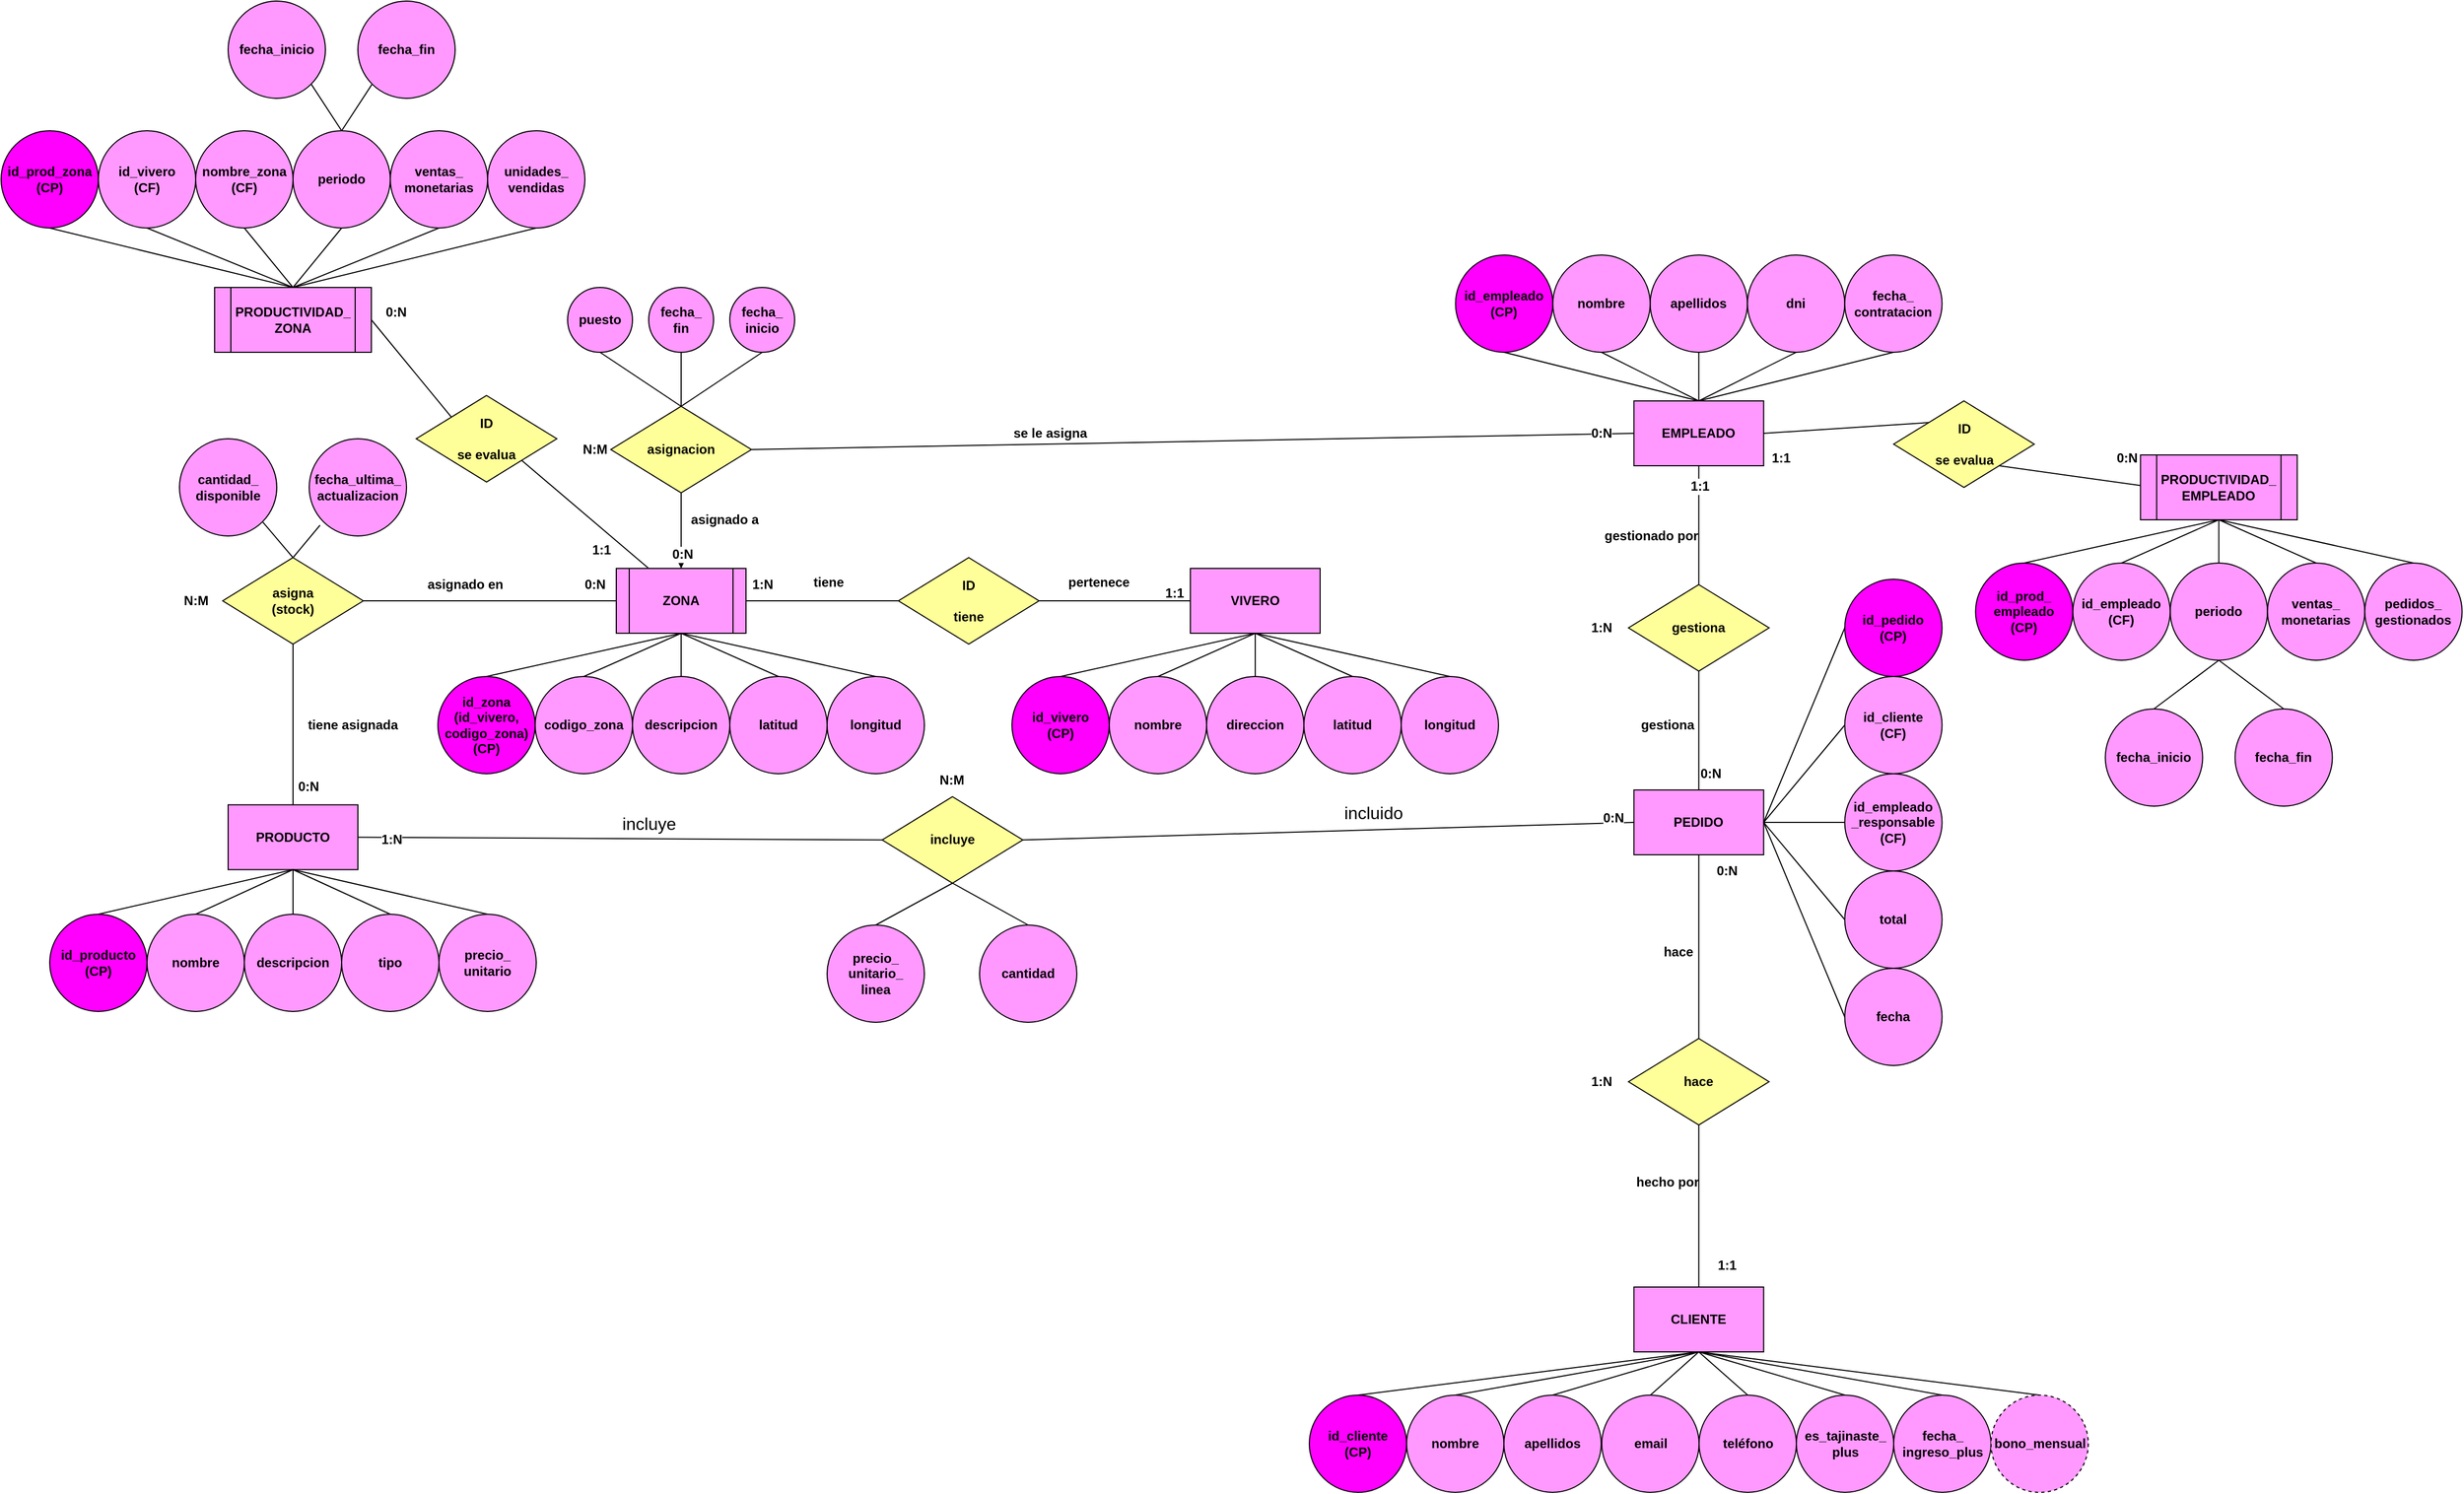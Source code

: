 <mxfile version="28.2.5">
  <diagram name="Página-1" id="2PMUbhOFpjvYIZgnWK3D">
    <mxGraphModel dx="2161" dy="2399" grid="1" gridSize="10" guides="1" tooltips="1" connect="1" arrows="1" fold="1" page="1" pageScale="1" pageWidth="827" pageHeight="1169" math="0" shadow="0">
      <root>
        <mxCell id="0" />
        <mxCell id="1" parent="0" />
        <mxCell id="x1qT8_1FQU6NpwxY2eX7-1" value="VIVERO" style="rounded=0;whiteSpace=wrap;html=1;strokeColor=light-dark(#000000,#000000);fontColor=light-dark(#000000,#000000);fillColor=light-dark(#FF99FF,#FF99FF);fontStyle=1" vertex="1" parent="1">
          <mxGeometry x="885" y="290" width="120" height="60" as="geometry" />
        </mxCell>
        <mxCell id="x1qT8_1FQU6NpwxY2eX7-2" value="&lt;div&gt;id_vivero&lt;/div&gt;&lt;div&gt;(CP)&lt;/div&gt;" style="ellipse;whiteSpace=wrap;html=1;aspect=fixed;fontStyle=1;gradientColor=none;fillColor=light-dark(#FF00FF,#FF00FF);strokeColor=light-dark(#000000,#000000);fontColor=light-dark(#000000,#000000);" vertex="1" parent="1">
          <mxGeometry x="720" y="390" width="90" height="90" as="geometry" />
        </mxCell>
        <mxCell id="x1qT8_1FQU6NpwxY2eX7-3" value="nombre" style="ellipse;whiteSpace=wrap;html=1;aspect=fixed;strokeColor=light-dark(#000000,#000000);fontColor=light-dark(#000000,#000000);fillColor=light-dark(#FF99FF,#FF99FF);fontStyle=1" vertex="1" parent="1">
          <mxGeometry x="810" y="390" width="90" height="90" as="geometry" />
        </mxCell>
        <mxCell id="x1qT8_1FQU6NpwxY2eX7-4" value="direccion" style="ellipse;whiteSpace=wrap;html=1;aspect=fixed;strokeColor=light-dark(#000000,#000000);fontColor=light-dark(#000000,#000000);fillColor=light-dark(#FF99FF,#FF99FF);fontStyle=1" vertex="1" parent="1">
          <mxGeometry x="900" y="390" width="90" height="90" as="geometry" />
        </mxCell>
        <mxCell id="x1qT8_1FQU6NpwxY2eX7-5" value="&lt;div&gt;latitud&lt;/div&gt;" style="ellipse;whiteSpace=wrap;html=1;aspect=fixed;strokeColor=light-dark(#000000,#000000);fontColor=light-dark(#000000,#000000);fillColor=light-dark(#FF99FF,#FF99FF);fontStyle=1" vertex="1" parent="1">
          <mxGeometry x="990" y="390" width="90" height="90" as="geometry" />
        </mxCell>
        <mxCell id="x1qT8_1FQU6NpwxY2eX7-6" value="longitud" style="ellipse;whiteSpace=wrap;html=1;aspect=fixed;strokeColor=light-dark(#000000,#000000);fontColor=light-dark(#000000,#000000);fillColor=light-dark(#FF99FF,#FF99FF);fontStyle=1" vertex="1" parent="1">
          <mxGeometry x="1080" y="390" width="90" height="90" as="geometry" />
        </mxCell>
        <mxCell id="x1qT8_1FQU6NpwxY2eX7-7" value="&lt;div&gt;id_zona&lt;/div&gt;&lt;div&gt;(id_vivero, codigo_zona)&lt;/div&gt;&lt;div&gt;(CP)&lt;/div&gt;" style="ellipse;whiteSpace=wrap;html=1;aspect=fixed;fontStyle=1;fillColor=light-dark(#FF00FF,#FF00FF);fontColor=light-dark(#000000,#000000);strokeColor=light-dark(#000000,#000000);" vertex="1" parent="1">
          <mxGeometry x="189" y="390" width="90" height="90" as="geometry" />
        </mxCell>
        <mxCell id="x1qT8_1FQU6NpwxY2eX7-8" value="&lt;div&gt;&lt;span style=&quot;background-color: transparent;&quot;&gt;codigo_zona&lt;/span&gt;&lt;/div&gt;" style="ellipse;whiteSpace=wrap;html=1;aspect=fixed;fillColor=light-dark(#FF99FF,#FF99FF);fontColor=light-dark(#000000,#000000);strokeColor=light-dark(#000000,#000000);fontStyle=1" vertex="1" parent="1">
          <mxGeometry x="279" y="390" width="90" height="90" as="geometry" />
        </mxCell>
        <mxCell id="x1qT8_1FQU6NpwxY2eX7-9" value="descripcion" style="ellipse;whiteSpace=wrap;html=1;aspect=fixed;fillColor=light-dark(#FF99FF,#FF99FF);fontColor=light-dark(#000000,#000000);strokeColor=light-dark(#000000,#000000);fontStyle=1" vertex="1" parent="1">
          <mxGeometry x="369" y="390" width="90" height="90" as="geometry" />
        </mxCell>
        <mxCell id="x1qT8_1FQU6NpwxY2eX7-10" value="&lt;div&gt;latitud&lt;/div&gt;" style="ellipse;whiteSpace=wrap;html=1;aspect=fixed;fillColor=light-dark(#FF99FF,#FF99FF);fontColor=light-dark(#000000,#000000);strokeColor=light-dark(#000000,#000000);fontStyle=1" vertex="1" parent="1">
          <mxGeometry x="459" y="390" width="90" height="90" as="geometry" />
        </mxCell>
        <mxCell id="x1qT8_1FQU6NpwxY2eX7-11" value="longitud" style="ellipse;whiteSpace=wrap;html=1;aspect=fixed;strokeColor=light-dark(#000000,#000000);fontColor=light-dark(#000000,#000000);fillColor=light-dark(#FF99FF,#FF99FF);fontStyle=1" vertex="1" parent="1">
          <mxGeometry x="549" y="390" width="90" height="90" as="geometry" />
        </mxCell>
        <mxCell id="x1qT8_1FQU6NpwxY2eX7-12" value="EMPLEADO" style="rounded=0;whiteSpace=wrap;html=1;strokeColor=light-dark(#000000,#000000);fontColor=light-dark(#000000,#000000);fillColor=light-dark(#FF99FF,#FF99FF);fontStyle=1" vertex="1" parent="1">
          <mxGeometry x="1295.25" y="135" width="120" height="60" as="geometry" />
        </mxCell>
        <mxCell id="x1qT8_1FQU6NpwxY2eX7-13" value="&lt;div&gt;id_empleado&lt;/div&gt;&lt;div&gt;(CP)&lt;/div&gt;" style="ellipse;whiteSpace=wrap;html=1;aspect=fixed;fontStyle=1;gradientColor=none;fillColor=light-dark(#FF00FF,#FF00FF);strokeColor=light-dark(#000000,#000000);fontColor=light-dark(#000000,#000000);" vertex="1" parent="1">
          <mxGeometry x="1130.25" width="90" height="90" as="geometry" />
        </mxCell>
        <mxCell id="x1qT8_1FQU6NpwxY2eX7-14" value="apellidos" style="ellipse;whiteSpace=wrap;html=1;aspect=fixed;strokeColor=light-dark(#000000,#000000);fontColor=light-dark(#000000,#000000);fillColor=light-dark(#FF99FF,#FF99FF);fontStyle=1" vertex="1" parent="1">
          <mxGeometry x="1310.25" width="90" height="90" as="geometry" />
        </mxCell>
        <mxCell id="x1qT8_1FQU6NpwxY2eX7-15" value="nombre" style="ellipse;whiteSpace=wrap;html=1;aspect=fixed;strokeColor=light-dark(#000000,#000000);fontColor=light-dark(#000000,#000000);fillColor=light-dark(#FF99FF,#FF99FF);fontStyle=1" vertex="1" parent="1">
          <mxGeometry x="1220.25" width="90" height="90" as="geometry" />
        </mxCell>
        <mxCell id="x1qT8_1FQU6NpwxY2eX7-16" value="dni" style="ellipse;whiteSpace=wrap;html=1;aspect=fixed;strokeColor=light-dark(#000000,#000000);fontColor=light-dark(#000000,#000000);fillColor=light-dark(#FF99FF,#FF99FF);fontStyle=1" vertex="1" parent="1">
          <mxGeometry x="1400.25" width="90" height="90" as="geometry" />
        </mxCell>
        <mxCell id="x1qT8_1FQU6NpwxY2eX7-17" value="&lt;div&gt;fecha_&lt;/div&gt;&lt;div&gt;contratacion&lt;/div&gt;" style="ellipse;whiteSpace=wrap;html=1;aspect=fixed;strokeColor=light-dark(#000000,#000000);fontColor=light-dark(#000000,#000000);fillColor=light-dark(#FF99FF,#FF99FF);fontStyle=1" vertex="1" parent="1">
          <mxGeometry x="1490.25" width="90" height="90" as="geometry" />
        </mxCell>
        <mxCell id="x1qT8_1FQU6NpwxY2eX7-18" value="&lt;div&gt;id_prod_zona&lt;/div&gt;&lt;div&gt;(CP)&lt;/div&gt;" style="ellipse;whiteSpace=wrap;html=1;aspect=fixed;fontStyle=1;fillColor=light-dark(#FF00FF,#FF00FF);fontColor=light-dark(#000000,#000000);strokeColor=light-dark(#000000,#000000);" vertex="1" parent="1">
          <mxGeometry x="-215" y="-115" width="90" height="90" as="geometry" />
        </mxCell>
        <mxCell id="x1qT8_1FQU6NpwxY2eX7-19" value="periodo" style="ellipse;whiteSpace=wrap;html=1;aspect=fixed;labelBackgroundColor=light-dark(#FF99FF,#FF99FF);fillColor=light-dark(#FF99FF,#FF99FF);fontColor=light-dark(#000000,#000000);gradientColor=none;strokeColor=light-dark(#000000,#000000);fontStyle=1" vertex="1" parent="1">
          <mxGeometry x="55" y="-115" width="90" height="90" as="geometry" />
        </mxCell>
        <mxCell id="x1qT8_1FQU6NpwxY2eX7-20" value="&lt;div&gt;&lt;span style=&quot;&quot;&gt;nombre_zona&lt;/span&gt;&lt;/div&gt;&lt;div&gt;&lt;span style=&quot;&quot;&gt;(CF)&lt;/span&gt;&lt;/div&gt;" style="ellipse;whiteSpace=wrap;html=1;aspect=fixed;labelBackgroundColor=light-dark(#FF99FF,#FF99FF);fillColor=light-dark(#FF99FF,#FF99FF);fontColor=light-dark(#000000,#000000);gradientColor=none;strokeColor=light-dark(#000000,#000000);fontStyle=1" vertex="1" parent="1">
          <mxGeometry x="-35" y="-115" width="90" height="90" as="geometry" />
        </mxCell>
        <mxCell id="x1qT8_1FQU6NpwxY2eX7-21" value="id_vivero&lt;div&gt;(CF)&lt;/div&gt;" style="ellipse;whiteSpace=wrap;html=1;aspect=fixed;labelBackgroundColor=light-dark(#FF99FF,#FF99FF);fillColor=light-dark(#FF99FF,#FF99FF);fontColor=light-dark(#000000,#000000);gradientColor=none;strokeColor=light-dark(#000000,#000000);fontStyle=1" vertex="1" parent="1">
          <mxGeometry x="-125" y="-115" width="90" height="90" as="geometry" />
        </mxCell>
        <mxCell id="x1qT8_1FQU6NpwxY2eX7-22" value="ventas_&lt;div&gt;monetarias&lt;/div&gt;" style="ellipse;whiteSpace=wrap;html=1;aspect=fixed;labelBackgroundColor=light-dark(#FF99FF,#FF99FF);fillColor=light-dark(#FF99FF,#FF99FF);fontColor=light-dark(#000000,#000000);gradientColor=none;strokeColor=light-dark(#000000,#000000);fontStyle=1" vertex="1" parent="1">
          <mxGeometry x="145" y="-115" width="90" height="90" as="geometry" />
        </mxCell>
        <mxCell id="x1qT8_1FQU6NpwxY2eX7-23" value="&lt;div&gt;unidades_&lt;/div&gt;&lt;div&gt;vendidas&lt;/div&gt;" style="ellipse;whiteSpace=wrap;html=1;aspect=fixed;labelBackgroundColor=light-dark(#FF99FF,#FF99FF);fillColor=light-dark(#FF99FF,#FF99FF);fontColor=light-dark(#000000,#000000);gradientColor=none;strokeColor=light-dark(#000000,#000000);fontStyle=1" vertex="1" parent="1">
          <mxGeometry x="235" y="-115" width="90" height="90" as="geometry" />
        </mxCell>
        <mxCell id="x1qT8_1FQU6NpwxY2eX7-24" value="PEDIDO" style="rounded=0;whiteSpace=wrap;html=1;strokeColor=light-dark(#000000,#000000);fontColor=light-dark(#000000,#000000);fillColor=light-dark(#FF99FF,#FF99FF);fontStyle=1" vertex="1" parent="1">
          <mxGeometry x="1295.25" y="495" width="120" height="60" as="geometry" />
        </mxCell>
        <mxCell id="x1qT8_1FQU6NpwxY2eX7-25" value="&lt;div&gt;id_pedido&lt;/div&gt;&lt;div&gt;(CP)&lt;/div&gt;" style="ellipse;whiteSpace=wrap;html=1;aspect=fixed;fontStyle=1;gradientColor=none;fillColor=light-dark(#FF00FF,#FF00FF);strokeColor=light-dark(#000000,#000000);fontColor=light-dark(#000000,#000000);" vertex="1" parent="1">
          <mxGeometry x="1490.25" y="300" width="90" height="90" as="geometry" />
        </mxCell>
        <mxCell id="x1qT8_1FQU6NpwxY2eX7-26" value="fecha" style="ellipse;whiteSpace=wrap;html=1;aspect=fixed;strokeColor=light-dark(#000000,#000000);fontColor=light-dark(#000000,#000000);fillColor=light-dark(#FF99FF,#FF99FF);fontStyle=1" vertex="1" parent="1">
          <mxGeometry x="1490.25" y="660" width="90" height="90" as="geometry" />
        </mxCell>
        <mxCell id="x1qT8_1FQU6NpwxY2eX7-27" value="&lt;div&gt;id_cliente&lt;/div&gt;&lt;div&gt;(CF)&lt;/div&gt;" style="ellipse;whiteSpace=wrap;html=1;aspect=fixed;strokeColor=light-dark(#000000,#000000);fontColor=light-dark(#000000,#000000);fillColor=light-dark(#FF99FF,#FF99FF);fontStyle=1" vertex="1" parent="1">
          <mxGeometry x="1490.25" y="390" width="90" height="90" as="geometry" />
        </mxCell>
        <mxCell id="x1qT8_1FQU6NpwxY2eX7-28" value="total" style="ellipse;whiteSpace=wrap;html=1;aspect=fixed;strokeColor=light-dark(#000000,#000000);fontColor=light-dark(#000000,#000000);fillColor=light-dark(#FF99FF,#FF99FF);fontStyle=1" vertex="1" parent="1">
          <mxGeometry x="1490.25" y="570" width="90" height="90" as="geometry" />
        </mxCell>
        <mxCell id="x1qT8_1FQU6NpwxY2eX7-29" value="&lt;div&gt;id_empleado&lt;/div&gt;&lt;div&gt;_responsable (CF)&lt;/div&gt;" style="ellipse;whiteSpace=wrap;html=1;aspect=fixed;strokeColor=light-dark(#000000,#000000);fontColor=light-dark(#000000,#000000);fillColor=light-dark(#FF99FF,#FF99FF);fontStyle=1" vertex="1" parent="1">
          <mxGeometry x="1490.25" y="480" width="90" height="90" as="geometry" />
        </mxCell>
        <mxCell id="x1qT8_1FQU6NpwxY2eX7-30" value="CLIENTE" style="rounded=0;whiteSpace=wrap;html=1;strokeColor=light-dark(#000000,#000000);fontColor=light-dark(#000000,#000000);fillColor=light-dark(#FF99FF,#FF99FF);fontStyle=1" vertex="1" parent="1">
          <mxGeometry x="1295.25" y="955" width="120" height="60" as="geometry" />
        </mxCell>
        <mxCell id="x1qT8_1FQU6NpwxY2eX7-31" value="&lt;div&gt;id_cliente&lt;/div&gt;&lt;div&gt;(CP)&lt;/div&gt;" style="ellipse;whiteSpace=wrap;html=1;aspect=fixed;fontStyle=1;gradientColor=none;fillColor=light-dark(#FF00FF,#FF99FF);strokeColor=light-dark(#000000,#000000);fontColor=light-dark(#000000,#000000);" vertex="1" parent="1">
          <mxGeometry x="995" y="1055" width="90" height="90" as="geometry" />
        </mxCell>
        <mxCell id="x1qT8_1FQU6NpwxY2eX7-32" value="email" style="ellipse;whiteSpace=wrap;html=1;aspect=fixed;strokeColor=light-dark(#000000,#000000);fontColor=light-dark(#000000,#000000);fillColor=light-dark(#FF99FF,#FF99FF);fontStyle=1" vertex="1" parent="1">
          <mxGeometry x="1265.5" y="1055" width="90" height="90" as="geometry" />
        </mxCell>
        <mxCell id="x1qT8_1FQU6NpwxY2eX7-33" value="nombre" style="ellipse;whiteSpace=wrap;html=1;aspect=fixed;strokeColor=light-dark(#000000,#000000);fontColor=light-dark(#000000,#000000);fillColor=light-dark(#FF99FF,#FF99FF);fontStyle=1" vertex="1" parent="1">
          <mxGeometry x="1085" y="1055" width="90" height="90" as="geometry" />
        </mxCell>
        <mxCell id="x1qT8_1FQU6NpwxY2eX7-34" value="teléfono" style="ellipse;whiteSpace=wrap;html=1;aspect=fixed;strokeColor=light-dark(#000000,#000000);fontColor=light-dark(#000000,#000000);fillColor=light-dark(#FF99FF,#FF99FF);fontStyle=1" vertex="1" parent="1">
          <mxGeometry x="1355.5" y="1055" width="90" height="90" as="geometry" />
        </mxCell>
        <mxCell id="x1qT8_1FQU6NpwxY2eX7-35" value="fecha_&lt;div&gt;ingreso_plus&lt;/div&gt;" style="ellipse;whiteSpace=wrap;html=1;aspect=fixed;strokeColor=light-dark(#000000,#000000);fontColor=light-dark(#000000,#000000);fillColor=light-dark(#FF99FF,#FF99FF);fontStyle=1" vertex="1" parent="1">
          <mxGeometry x="1535.5" y="1055" width="90" height="90" as="geometry" />
        </mxCell>
        <mxCell id="x1qT8_1FQU6NpwxY2eX7-36" value="PRODUCTO" style="rounded=0;whiteSpace=wrap;html=1;fillColor=light-dark(#FF99FF,#FF99FF);fontColor=light-dark(#000000,#000000);strokeColor=light-dark(#000000,#000000);fontStyle=1" vertex="1" parent="1">
          <mxGeometry x="-5" y="508.75" width="120" height="60" as="geometry" />
        </mxCell>
        <mxCell id="x1qT8_1FQU6NpwxY2eX7-37" value="&lt;div&gt;id_producto&lt;/div&gt;&lt;div&gt;(CP)&lt;/div&gt;" style="ellipse;whiteSpace=wrap;html=1;aspect=fixed;fontStyle=1;fillColor=light-dark(#FF00FF,#FF00FF);fontColor=light-dark(#000000,#000000);strokeColor=light-dark(#000000,#000000);" vertex="1" parent="1">
          <mxGeometry x="-170" y="610" width="90" height="90" as="geometry" />
        </mxCell>
        <mxCell id="x1qT8_1FQU6NpwxY2eX7-38" value="nombre" style="ellipse;whiteSpace=wrap;html=1;aspect=fixed;fillColor=light-dark(#FF99FF,#FF99FF);fontColor=light-dark(#000000,#000000);strokeColor=light-dark(#000000,#000000);fontStyle=1" vertex="1" parent="1">
          <mxGeometry x="-80" y="610" width="90" height="90" as="geometry" />
        </mxCell>
        <mxCell id="x1qT8_1FQU6NpwxY2eX7-39" value="descripcion" style="ellipse;whiteSpace=wrap;html=1;aspect=fixed;fillColor=light-dark(#FF99FF,#FF99FF);fontColor=light-dark(#000000,#000000);strokeColor=light-dark(#000000,#000000);fontStyle=1" vertex="1" parent="1">
          <mxGeometry x="10" y="610" width="90" height="90" as="geometry" />
        </mxCell>
        <mxCell id="x1qT8_1FQU6NpwxY2eX7-40" value="&lt;div&gt;tipo&lt;/div&gt;" style="ellipse;whiteSpace=wrap;html=1;aspect=fixed;fillColor=light-dark(#FF99FF,#FF99FF);fontColor=light-dark(#000000,#000000);strokeColor=light-dark(#000000,#000000);fontStyle=1" vertex="1" parent="1">
          <mxGeometry x="100" y="610" width="90" height="90" as="geometry" />
        </mxCell>
        <mxCell id="x1qT8_1FQU6NpwxY2eX7-41" value="ZONA" style="shape=process;whiteSpace=wrap;html=1;backgroundOutline=1;fillColor=light-dark(#FF99FF,#FF99FF);fontColor=light-dark(#000000,#000000);strokeColor=light-dark(#000000,#000000);fontStyle=1" vertex="1" parent="1">
          <mxGeometry x="354" y="290" width="120" height="60" as="geometry" />
        </mxCell>
        <mxCell id="x1qT8_1FQU6NpwxY2eX7-42" value="" style="endArrow=none;html=1;rounded=0;fontSize=12;startSize=8;endSize=8;curved=1;exitX=1;exitY=0.5;exitDx=0;exitDy=0;entryX=0;entryY=0.5;entryDx=0;entryDy=0;strokeColor=light-dark(#000000,#000000);fontStyle=1" edge="1" parent="1" source="x1qT8_1FQU6NpwxY2eX7-41" target="x1qT8_1FQU6NpwxY2eX7-46">
          <mxGeometry width="50" height="50" relative="1" as="geometry">
            <mxPoint x="750" y="350" as="sourcePoint" />
            <mxPoint x="640" y="320" as="targetPoint" />
          </mxGeometry>
        </mxCell>
        <mxCell id="x1qT8_1FQU6NpwxY2eX7-43" value="1:1" style="edgeLabel;html=1;align=center;verticalAlign=middle;resizable=0;points=[];fontSize=12;fontStyle=1" vertex="1" connectable="0" parent="x1qT8_1FQU6NpwxY2eX7-42">
          <mxGeometry x="-0.645" y="-1" relative="1" as="geometry">
            <mxPoint x="371" y="-8" as="offset" />
          </mxGeometry>
        </mxCell>
        <mxCell id="x1qT8_1FQU6NpwxY2eX7-44" value="" style="endArrow=none;html=1;rounded=0;fontSize=12;startSize=8;endSize=8;curved=1;entryX=0;entryY=0.5;entryDx=0;entryDy=0;exitX=1;exitY=0.5;exitDx=0;exitDy=0;strokeColor=light-dark(#000000,#000000);fontStyle=1" edge="1" parent="1" source="x1qT8_1FQU6NpwxY2eX7-46" target="x1qT8_1FQU6NpwxY2eX7-1">
          <mxGeometry width="50" height="50" relative="1" as="geometry">
            <mxPoint x="760" y="320" as="sourcePoint" />
            <mxPoint x="870" y="320" as="targetPoint" />
          </mxGeometry>
        </mxCell>
        <mxCell id="x1qT8_1FQU6NpwxY2eX7-45" value="1:N" style="edgeLabel;html=1;align=center;verticalAlign=middle;resizable=0;points=[];fontSize=12;fontStyle=1" vertex="1" connectable="0" parent="x1qT8_1FQU6NpwxY2eX7-44">
          <mxGeometry x="0.6" y="-3" relative="1" as="geometry">
            <mxPoint x="-368" y="-18" as="offset" />
          </mxGeometry>
        </mxCell>
        <mxCell id="x1qT8_1FQU6NpwxY2eX7-46" value="&lt;div&gt;&lt;span&gt;ID&lt;/span&gt;&lt;/div&gt;&lt;div&gt;&lt;br&gt;&lt;/div&gt;tiene" style="rhombus;whiteSpace=wrap;html=1;fillColor=light-dark(#FFFF99,#FFFF99);fontColor=light-dark(#000000,#000000);strokeColor=light-dark(#000000,#000000);fontStyle=1" vertex="1" parent="1">
          <mxGeometry x="615" y="280" width="130" height="80" as="geometry" />
        </mxCell>
        <mxCell id="x1qT8_1FQU6NpwxY2eX7-47" value="&lt;div&gt;precio_&lt;/div&gt;&lt;div&gt;unitario&lt;/div&gt;" style="ellipse;whiteSpace=wrap;html=1;aspect=fixed;fillColor=light-dark(#FF99FF,#FF99FF);fontColor=light-dark(#000000,#000000);strokeColor=light-dark(#000000,#000000);fontStyle=1" vertex="1" parent="1">
          <mxGeometry x="190" y="610" width="90" height="90" as="geometry" />
        </mxCell>
        <mxCell id="x1qT8_1FQU6NpwxY2eX7-48" value="apellidos" style="ellipse;whiteSpace=wrap;html=1;aspect=fixed;strokeColor=light-dark(#000000,#000000);fontColor=light-dark(#000000,#000000);fillColor=light-dark(#FF99FF,#FF99FF);fontStyle=1" vertex="1" parent="1">
          <mxGeometry x="1175" y="1055" width="90" height="90" as="geometry" />
        </mxCell>
        <mxCell id="x1qT8_1FQU6NpwxY2eX7-49" value="es_tajinaste_&lt;div&gt;plus&lt;/div&gt;" style="ellipse;whiteSpace=wrap;html=1;aspect=fixed;strokeColor=light-dark(#000000,#000000);fontColor=light-dark(#000000,#000000);fillColor=light-dark(#FF99FF,#FF99FF);fontStyle=1" vertex="1" parent="1">
          <mxGeometry x="1445.5" y="1055" width="90" height="90" as="geometry" />
        </mxCell>
        <mxCell id="x1qT8_1FQU6NpwxY2eX7-50" value="&lt;span&gt;incluye&lt;/span&gt;" style="rhombus;whiteSpace=wrap;html=1;fillColor=light-dark(#FFFF99,#FFFF99);fontColor=light-dark(#000000,#000000);strokeColor=light-dark(#000000,#000000);fontStyle=1" vertex="1" parent="1">
          <mxGeometry x="600" y="501.25" width="130" height="80" as="geometry" />
        </mxCell>
        <mxCell id="x1qT8_1FQU6NpwxY2eX7-51" value="" style="endArrow=none;html=1;rounded=0;fontSize=12;startSize=8;endSize=8;curved=1;entryX=1;entryY=0.5;entryDx=0;entryDy=0;exitX=0;exitY=0.5;exitDx=0;exitDy=0;strokeColor=light-dark(#000000,#000000);fontStyle=1" edge="1" parent="1" source="x1qT8_1FQU6NpwxY2eX7-50" target="x1qT8_1FQU6NpwxY2eX7-36">
          <mxGeometry width="50" height="50" relative="1" as="geometry">
            <mxPoint x="390" y="540" as="sourcePoint" />
            <mxPoint x="475" y="670" as="targetPoint" />
          </mxGeometry>
        </mxCell>
        <mxCell id="x1qT8_1FQU6NpwxY2eX7-52" value="1:N" style="edgeLabel;html=1;align=center;verticalAlign=middle;resizable=0;points=[];fontSize=12;fontStyle=1" vertex="1" connectable="0" parent="x1qT8_1FQU6NpwxY2eX7-51">
          <mxGeometry x="0.868" y="2" relative="1" as="geometry">
            <mxPoint x="-1" as="offset" />
          </mxGeometry>
        </mxCell>
        <mxCell id="x1qT8_1FQU6NpwxY2eX7-53" value="" style="endArrow=none;html=1;rounded=0;fontSize=12;startSize=8;endSize=8;curved=1;entryX=0;entryY=0.5;entryDx=0;entryDy=0;exitX=1;exitY=0.5;exitDx=0;exitDy=0;strokeColor=light-dark(#000000,#000000);fontStyle=1" edge="1" parent="1" source="x1qT8_1FQU6NpwxY2eX7-50" target="x1qT8_1FQU6NpwxY2eX7-24">
          <mxGeometry width="50" height="50" relative="1" as="geometry">
            <mxPoint x="650" y="720" as="sourcePoint" />
            <mxPoint x="700" y="670" as="targetPoint" />
          </mxGeometry>
        </mxCell>
        <mxCell id="x1qT8_1FQU6NpwxY2eX7-54" value="0:N" style="edgeLabel;html=1;align=center;verticalAlign=middle;resizable=0;points=[];fontSize=12;fontStyle=1" vertex="1" connectable="0" parent="x1qT8_1FQU6NpwxY2eX7-53">
          <mxGeometry x="0.934" y="5" relative="1" as="geometry">
            <mxPoint x="-1" as="offset" />
          </mxGeometry>
        </mxCell>
        <mxCell id="x1qT8_1FQU6NpwxY2eX7-55" value="" style="endArrow=none;html=1;rounded=0;fontSize=12;startSize=8;endSize=8;curved=1;entryX=0.5;entryY=1;entryDx=0;entryDy=0;exitX=0.5;exitY=0;exitDx=0;exitDy=0;strokeColor=light-dark(#000000,#000000);fontStyle=1" edge="1" parent="1" source="x1qT8_1FQU6NpwxY2eX7-57" target="x1qT8_1FQU6NpwxY2eX7-50">
          <mxGeometry width="50" height="50" relative="1" as="geometry">
            <mxPoint x="18.25" y="1030" as="sourcePoint" />
            <mxPoint x="79" y="1030" as="targetPoint" />
          </mxGeometry>
        </mxCell>
        <mxCell id="x1qT8_1FQU6NpwxY2eX7-56" value="" style="endArrow=none;html=1;rounded=0;fontSize=12;startSize=8;endSize=8;curved=1;entryX=0.5;entryY=1;entryDx=0;entryDy=0;exitX=0.5;exitY=0;exitDx=0;exitDy=0;strokeColor=light-dark(#000000,#000000);fontStyle=1" edge="1" parent="1" source="x1qT8_1FQU6NpwxY2eX7-58" target="x1qT8_1FQU6NpwxY2eX7-50">
          <mxGeometry width="50" height="50" relative="1" as="geometry">
            <mxPoint x="109" y="1030" as="sourcePoint" />
            <mxPoint x="79" y="1040" as="targetPoint" />
          </mxGeometry>
        </mxCell>
        <mxCell id="x1qT8_1FQU6NpwxY2eX7-57" value="&lt;div&gt;precio_&lt;/div&gt;&lt;div&gt;unitario_&lt;/div&gt;&lt;div&gt;linea&lt;/div&gt;" style="ellipse;whiteSpace=wrap;html=1;aspect=fixed;strokeColor=light-dark(#000000,#000000);fontColor=light-dark(#000000,#000000);fillColor=light-dark(#FF99FF,#FF99FF);fontStyle=1" vertex="1" parent="1">
          <mxGeometry x="549" y="620" width="90" height="90" as="geometry" />
        </mxCell>
        <mxCell id="x1qT8_1FQU6NpwxY2eX7-58" value="cantidad" style="ellipse;whiteSpace=wrap;html=1;aspect=fixed;strokeColor=light-dark(#000000,#000000);fontColor=light-dark(#000000,#000000);fillColor=light-dark(#FF99FF,#FF99FF);fontStyle=1" vertex="1" parent="1">
          <mxGeometry x="690" y="620" width="90" height="90" as="geometry" />
        </mxCell>
        <mxCell id="x1qT8_1FQU6NpwxY2eX7-60" value="&lt;div&gt;id_prod_&lt;/div&gt;&lt;div&gt;empleado&lt;/div&gt;&lt;div&gt;(CP)&lt;/div&gt;" style="ellipse;whiteSpace=wrap;html=1;aspect=fixed;fontStyle=1;gradientColor=none;fillColor=light-dark(#FF00FF,#FF00FF);strokeColor=light-dark(#000000,#000000);fontColor=light-dark(#000000,#000000);" vertex="1" parent="1">
          <mxGeometry x="1611.25" y="285" width="90" height="90" as="geometry" />
        </mxCell>
        <mxCell id="x1qT8_1FQU6NpwxY2eX7-61" value="periodo" style="ellipse;whiteSpace=wrap;html=1;aspect=fixed;strokeColor=light-dark(#000000,#000000);fontColor=light-dark(#000000,#000000);fillColor=light-dark(#FF99FF,#FF99FF);fontStyle=1" vertex="1" parent="1">
          <mxGeometry x="1791.25" y="285" width="90" height="90" as="geometry" />
        </mxCell>
        <mxCell id="x1qT8_1FQU6NpwxY2eX7-62" value="&lt;div&gt;id_empleado&lt;/div&gt;&lt;div&gt;(CF)&lt;/div&gt;" style="ellipse;whiteSpace=wrap;html=1;aspect=fixed;strokeColor=light-dark(#000000,#000000);fontColor=light-dark(#000000,#000000);fillColor=light-dark(#FF99FF,#FF99FF);fontStyle=1" vertex="1" parent="1">
          <mxGeometry x="1701.25" y="285" width="90" height="90" as="geometry" />
        </mxCell>
        <mxCell id="x1qT8_1FQU6NpwxY2eX7-63" value="ventas_&lt;div&gt;monetarias&lt;/div&gt;" style="ellipse;whiteSpace=wrap;html=1;aspect=fixed;strokeColor=light-dark(#000000,#000000);fontColor=light-dark(#000000,#000000);fillColor=light-dark(#FF99FF,#FF99FF);fontStyle=1" vertex="1" parent="1">
          <mxGeometry x="1881.25" y="285" width="90" height="90" as="geometry" />
        </mxCell>
        <mxCell id="x1qT8_1FQU6NpwxY2eX7-64" value="&lt;div&gt;pedidos_&lt;/div&gt;&lt;div&gt;gestionados&lt;/div&gt;" style="ellipse;whiteSpace=wrap;html=1;aspect=fixed;strokeColor=light-dark(#000000,#000000);fontColor=light-dark(#000000,#000000);fillColor=light-dark(#FF99FF,#FF99FF);fontStyle=1" vertex="1" parent="1">
          <mxGeometry x="1971.25" y="285" width="90" height="90" as="geometry" />
        </mxCell>
        <mxCell id="x1qT8_1FQU6NpwxY2eX7-65" value="&lt;div&gt;&lt;span&gt;asigna&lt;/span&gt;&lt;/div&gt;&lt;div&gt;&lt;span&gt;(stock)&lt;/span&gt;&lt;/div&gt;" style="rhombus;whiteSpace=wrap;html=1;fillColor=light-dark(#FFFF99,#FFFF99);fontColor=light-dark(#000000,#000000);strokeColor=light-dark(#000000,#000000);fontStyle=1" vertex="1" parent="1">
          <mxGeometry x="-10" y="280" width="130" height="80" as="geometry" />
        </mxCell>
        <mxCell id="x1qT8_1FQU6NpwxY2eX7-66" value="" style="endArrow=none;html=1;rounded=0;fontSize=12;startSize=8;endSize=8;curved=1;entryX=0.5;entryY=1;entryDx=0;entryDy=0;exitX=0.5;exitY=0;exitDx=0;exitDy=0;strokeColor=light-dark(#000000,#000000);fontStyle=1" edge="1" parent="1" source="x1qT8_1FQU6NpwxY2eX7-36" target="x1qT8_1FQU6NpwxY2eX7-65">
          <mxGeometry width="50" height="50" relative="1" as="geometry">
            <mxPoint x="10" y="580" as="sourcePoint" />
            <mxPoint x="60" y="530" as="targetPoint" />
          </mxGeometry>
        </mxCell>
        <mxCell id="x1qT8_1FQU6NpwxY2eX7-67" value="0:N" style="edgeLabel;html=1;align=center;verticalAlign=middle;resizable=0;points=[];fontSize=12;fontStyle=1" vertex="1" connectable="0" parent="x1qT8_1FQU6NpwxY2eX7-66">
          <mxGeometry x="-0.845" y="-1" relative="1" as="geometry">
            <mxPoint x="13" y="-6" as="offset" />
          </mxGeometry>
        </mxCell>
        <mxCell id="x1qT8_1FQU6NpwxY2eX7-68" value="" style="endArrow=none;html=1;rounded=0;fontSize=12;startSize=8;endSize=8;curved=1;entryX=1;entryY=0.5;entryDx=0;entryDy=0;exitX=0;exitY=0.5;exitDx=0;exitDy=0;strokeColor=light-dark(#000000,#000000);fontStyle=1" edge="1" parent="1" source="x1qT8_1FQU6NpwxY2eX7-41" target="x1qT8_1FQU6NpwxY2eX7-65">
          <mxGeometry width="50" height="50" relative="1" as="geometry">
            <mxPoint x="-60" y="390" as="sourcePoint" />
            <mxPoint x="118" y="330" as="targetPoint" />
          </mxGeometry>
        </mxCell>
        <mxCell id="x1qT8_1FQU6NpwxY2eX7-69" value="0:N" style="edgeLabel;html=1;align=center;verticalAlign=middle;resizable=0;points=[];fontSize=12;fontStyle=1" vertex="1" connectable="0" parent="x1qT8_1FQU6NpwxY2eX7-68">
          <mxGeometry x="-0.863" relative="1" as="geometry">
            <mxPoint x="-4" y="-15" as="offset" />
          </mxGeometry>
        </mxCell>
        <mxCell id="x1qT8_1FQU6NpwxY2eX7-70" value="" style="endArrow=none;html=1;rounded=0;fontSize=12;startSize=8;endSize=8;curved=1;entryX=0.5;entryY=0;entryDx=0;entryDy=0;exitX=1;exitY=1;exitDx=0;exitDy=0;strokeColor=light-dark(#000000,#000000);fontStyle=1" edge="1" parent="1" source="x1qT8_1FQU6NpwxY2eX7-72" target="x1qT8_1FQU6NpwxY2eX7-65">
          <mxGeometry width="50" height="50" relative="1" as="geometry">
            <mxPoint x="30" y="250" as="sourcePoint" />
            <mxPoint x="146.5" y="510" as="targetPoint" />
          </mxGeometry>
        </mxCell>
        <mxCell id="x1qT8_1FQU6NpwxY2eX7-71" value="" style="endArrow=none;html=1;rounded=0;fontSize=12;startSize=8;endSize=8;curved=1;entryX=0.5;entryY=0;entryDx=0;entryDy=0;strokeColor=light-dark(#000000,#000000);fontStyle=1" edge="1" parent="1" target="x1qT8_1FQU6NpwxY2eX7-65">
          <mxGeometry width="50" height="50" relative="1" as="geometry">
            <mxPoint x="80" y="250" as="sourcePoint" />
            <mxPoint x="120" y="250" as="targetPoint" />
          </mxGeometry>
        </mxCell>
        <mxCell id="x1qT8_1FQU6NpwxY2eX7-72" value="&lt;div&gt;cantidad_&lt;/div&gt;&lt;div&gt;disponible&lt;/div&gt;" style="ellipse;whiteSpace=wrap;html=1;aspect=fixed;fontColor=light-dark(#000000,#000000);fillColor=light-dark(#FF99FF,#FF99FF);strokeColor=light-dark(#000000,#000000);fontStyle=1" vertex="1" parent="1">
          <mxGeometry x="-50" y="170" width="90" height="90" as="geometry" />
        </mxCell>
        <mxCell id="x1qT8_1FQU6NpwxY2eX7-73" value="fecha_ultima_&lt;div&gt;actualizacion&lt;/div&gt;" style="ellipse;whiteSpace=wrap;html=1;aspect=fixed;fontColor=light-dark(#000000,#000000);fillColor=light-dark(#FF99FF,#FF99FF);strokeColor=light-dark(#000000,#000000);fontStyle=1" vertex="1" parent="1">
          <mxGeometry x="70" y="170" width="90" height="90" as="geometry" />
        </mxCell>
        <mxCell id="x1qT8_1FQU6NpwxY2eX7-74" value="" style="edgeStyle=orthogonalEdgeStyle;rounded=0;orthogonalLoop=1;jettySize=auto;html=1;fontStyle=1" edge="1" parent="1" source="x1qT8_1FQU6NpwxY2eX7-75" target="x1qT8_1FQU6NpwxY2eX7-41">
          <mxGeometry relative="1" as="geometry" />
        </mxCell>
        <mxCell id="x1qT8_1FQU6NpwxY2eX7-75" value="&lt;div&gt;&lt;span&gt;asignacion&lt;/span&gt;&lt;/div&gt;" style="rhombus;whiteSpace=wrap;html=1;fillColor=light-dark(#FFFF99,#FFFF99);fontColor=light-dark(#000000,#000000);strokeColor=light-dark(#000000,#000000);fontStyle=1" vertex="1" parent="1">
          <mxGeometry x="349" y="140" width="130" height="80" as="geometry" />
        </mxCell>
        <mxCell id="x1qT8_1FQU6NpwxY2eX7-76" value="" style="endArrow=none;html=1;rounded=0;fontSize=12;startSize=8;endSize=8;curved=1;entryX=1;entryY=0.5;entryDx=0;entryDy=0;exitX=0;exitY=0.5;exitDx=0;exitDy=0;strokeColor=light-dark(#000000,#000000);fontStyle=1" edge="1" parent="1" source="x1qT8_1FQU6NpwxY2eX7-12" target="x1qT8_1FQU6NpwxY2eX7-75">
          <mxGeometry width="50" height="50" relative="1" as="geometry">
            <mxPoint x="95" y="260" as="sourcePoint" />
            <mxPoint x="70" y="290" as="targetPoint" />
          </mxGeometry>
        </mxCell>
        <mxCell id="x1qT8_1FQU6NpwxY2eX7-77" value="0:N" style="edgeLabel;html=1;align=center;verticalAlign=middle;resizable=0;points=[];fontSize=12;fontStyle=1" vertex="1" connectable="0" parent="x1qT8_1FQU6NpwxY2eX7-76">
          <mxGeometry x="-0.514" y="1" relative="1" as="geometry">
            <mxPoint x="168" y="-5" as="offset" />
          </mxGeometry>
        </mxCell>
        <mxCell id="x1qT8_1FQU6NpwxY2eX7-78" value="" style="endArrow=none;html=1;rounded=0;fontSize=12;startSize=8;endSize=8;curved=1;entryX=0.5;entryY=0;entryDx=0;entryDy=0;exitX=0.5;exitY=1;exitDx=0;exitDy=0;strokeColor=light-dark(#000000,#000000);fontStyle=1" edge="1" parent="1" source="x1qT8_1FQU6NpwxY2eX7-75" target="x1qT8_1FQU6NpwxY2eX7-41">
          <mxGeometry width="50" height="50" relative="1" as="geometry">
            <mxPoint x="410" y="120" as="sourcePoint" />
            <mxPoint x="410" y="190" as="targetPoint" />
          </mxGeometry>
        </mxCell>
        <mxCell id="x1qT8_1FQU6NpwxY2eX7-79" value="0:N" style="edgeLabel;html=1;align=center;verticalAlign=middle;resizable=0;points=[];fontSize=12;fontStyle=1" vertex="1" connectable="0" parent="x1qT8_1FQU6NpwxY2eX7-78">
          <mxGeometry x="0.629" y="1" relative="1" as="geometry">
            <mxPoint as="offset" />
          </mxGeometry>
        </mxCell>
        <mxCell id="x1qT8_1FQU6NpwxY2eX7-80" value="&lt;div&gt;fecha_&lt;/div&gt;&lt;div&gt;inicio&lt;/div&gt;" style="ellipse;whiteSpace=wrap;html=1;aspect=fixed;fillColor=light-dark(#FF99FF,#FF99FF);fontColor=light-dark(#000000,#000000);strokeColor=light-dark(#000000,#000000);fontStyle=1" vertex="1" parent="1">
          <mxGeometry x="459" y="30" width="60" height="60" as="geometry" />
        </mxCell>
        <mxCell id="x1qT8_1FQU6NpwxY2eX7-81" value="fecha_&lt;div&gt;fin&lt;/div&gt;" style="ellipse;whiteSpace=wrap;html=1;aspect=fixed;fillColor=light-dark(#FF99FF,#FF99FF);fontColor=light-dark(#000000,#000000);strokeColor=light-dark(#000000,#000000);fontStyle=1" vertex="1" parent="1">
          <mxGeometry x="384" y="30" width="60" height="60" as="geometry" />
        </mxCell>
        <mxCell id="x1qT8_1FQU6NpwxY2eX7-82" value="puesto" style="ellipse;whiteSpace=wrap;html=1;aspect=fixed;fillColor=light-dark(#FF99FF,#FF99FF);fontColor=light-dark(#000000,#000000);strokeColor=light-dark(#000000,#000000);fontStyle=1" vertex="1" parent="1">
          <mxGeometry x="309" y="30" width="60" height="60" as="geometry" />
        </mxCell>
        <mxCell id="x1qT8_1FQU6NpwxY2eX7-83" value="" style="endArrow=none;html=1;rounded=0;fontSize=12;startSize=8;endSize=8;curved=1;entryX=0.5;entryY=1;entryDx=0;entryDy=0;exitX=0.5;exitY=0;exitDx=0;exitDy=0;strokeColor=light-dark(#000000,#000000);fontStyle=1" edge="1" parent="1" source="x1qT8_1FQU6NpwxY2eX7-75" target="x1qT8_1FQU6NpwxY2eX7-80">
          <mxGeometry width="50" height="50" relative="1" as="geometry">
            <mxPoint x="499" y="179" as="sourcePoint" />
            <mxPoint x="639" y="179" as="targetPoint" />
          </mxGeometry>
        </mxCell>
        <mxCell id="x1qT8_1FQU6NpwxY2eX7-84" value="" style="endArrow=none;html=1;rounded=0;fontSize=12;startSize=8;endSize=8;curved=1;entryX=0.5;entryY=1;entryDx=0;entryDy=0;exitX=0.5;exitY=0;exitDx=0;exitDy=0;strokeColor=light-dark(#000000,#000000);fontStyle=1" edge="1" parent="1" source="x1qT8_1FQU6NpwxY2eX7-75" target="x1qT8_1FQU6NpwxY2eX7-81">
          <mxGeometry width="50" height="50" relative="1" as="geometry">
            <mxPoint x="480" y="260" as="sourcePoint" />
            <mxPoint x="526" y="150" as="targetPoint" />
          </mxGeometry>
        </mxCell>
        <mxCell id="x1qT8_1FQU6NpwxY2eX7-85" value="" style="endArrow=none;html=1;rounded=0;fontSize=12;startSize=8;endSize=8;curved=1;entryX=0.5;entryY=1;entryDx=0;entryDy=0;exitX=0.5;exitY=0;exitDx=0;exitDy=0;strokeColor=light-dark(#000000,#000000);fontStyle=1" edge="1" parent="1" source="x1qT8_1FQU6NpwxY2eX7-75" target="x1qT8_1FQU6NpwxY2eX7-82">
          <mxGeometry width="50" height="50" relative="1" as="geometry">
            <mxPoint x="490" y="200" as="sourcePoint" />
            <mxPoint x="536" y="160" as="targetPoint" />
          </mxGeometry>
        </mxCell>
        <mxCell id="x1qT8_1FQU6NpwxY2eX7-86" value="hace" style="rhombus;whiteSpace=wrap;html=1;fillColor=light-dark(#FFFF99,#FFFF99);fontColor=light-dark(#000000,#000000);strokeColor=light-dark(#000000,#000000);fontStyle=1" vertex="1" parent="1">
          <mxGeometry x="1290.25" y="725" width="130" height="80" as="geometry" />
        </mxCell>
        <mxCell id="x1qT8_1FQU6NpwxY2eX7-87" value="" style="endArrow=none;html=1;rounded=0;fontSize=12;startSize=8;endSize=8;curved=1;entryX=0.5;entryY=0;entryDx=0;entryDy=0;exitX=0.5;exitY=1;exitDx=0;exitDy=0;strokeColor=light-dark(#000000,#000000);fontStyle=1" edge="1" parent="1" source="x1qT8_1FQU6NpwxY2eX7-86" target="x1qT8_1FQU6NpwxY2eX7-30">
          <mxGeometry width="50" height="50" relative="1" as="geometry">
            <mxPoint x="1041.5" y="985" as="sourcePoint" />
            <mxPoint x="747.25" y="785" as="targetPoint" />
          </mxGeometry>
        </mxCell>
        <mxCell id="x1qT8_1FQU6NpwxY2eX7-88" value="0:N" style="edgeLabel;html=1;align=center;verticalAlign=middle;resizable=0;points=[];fontSize=12;fontStyle=1" vertex="1" connectable="0" parent="x1qT8_1FQU6NpwxY2eX7-87">
          <mxGeometry x="0.884" relative="1" as="geometry">
            <mxPoint x="25" y="-377" as="offset" />
          </mxGeometry>
        </mxCell>
        <mxCell id="x1qT8_1FQU6NpwxY2eX7-89" value="" style="endArrow=none;html=1;rounded=0;fontSize=12;startSize=8;endSize=8;curved=1;entryX=0.5;entryY=0;entryDx=0;entryDy=0;exitX=0.5;exitY=1;exitDx=0;exitDy=0;strokeColor=light-dark(#000000,#000000);fontStyle=1" edge="1" parent="1" source="x1qT8_1FQU6NpwxY2eX7-24" target="x1qT8_1FQU6NpwxY2eX7-86">
          <mxGeometry width="50" height="50" relative="1" as="geometry">
            <mxPoint x="1131.25" y="505" as="sourcePoint" />
            <mxPoint x="1402.25" y="515" as="targetPoint" />
          </mxGeometry>
        </mxCell>
        <mxCell id="x1qT8_1FQU6NpwxY2eX7-90" value="1:1" style="edgeLabel;html=1;align=center;verticalAlign=middle;resizable=0;points=[];fontSize=12;fontStyle=1" vertex="1" connectable="0" parent="x1qT8_1FQU6NpwxY2eX7-89">
          <mxGeometry x="-0.817" y="1" relative="1" as="geometry">
            <mxPoint x="24" y="364" as="offset" />
          </mxGeometry>
        </mxCell>
        <mxCell id="x1qT8_1FQU6NpwxY2eX7-91" value="gestiona" style="rhombus;whiteSpace=wrap;html=1;fillColor=light-dark(#FFFF99,#FFFF99);fontColor=light-dark(#000000,#000000);strokeColor=light-dark(#000000,#000000);fontStyle=1" vertex="1" parent="1">
          <mxGeometry x="1290.25" y="305" width="130" height="80" as="geometry" />
        </mxCell>
        <mxCell id="x1qT8_1FQU6NpwxY2eX7-92" value="" style="endArrow=none;html=1;rounded=0;fontSize=12;startSize=8;endSize=8;curved=1;entryX=0.5;entryY=1;entryDx=0;entryDy=0;exitX=0.5;exitY=0;exitDx=0;exitDy=0;strokeColor=light-dark(#000000,#000000);fontStyle=1" edge="1" parent="1" source="x1qT8_1FQU6NpwxY2eX7-91" target="x1qT8_1FQU6NpwxY2eX7-12">
          <mxGeometry width="50" height="50" relative="1" as="geometry">
            <mxPoint x="391.25" y="675" as="sourcePoint" />
            <mxPoint x="441.25" y="595" as="targetPoint" />
          </mxGeometry>
        </mxCell>
        <mxCell id="x1qT8_1FQU6NpwxY2eX7-93" value="0:N" style="edgeLabel;html=1;align=center;verticalAlign=middle;resizable=0;points=[];fontSize=12;fontStyle=1" vertex="1" connectable="0" parent="x1qT8_1FQU6NpwxY2eX7-92">
          <mxGeometry x="0.618" y="-1" relative="1" as="geometry">
            <mxPoint x="9" y="264" as="offset" />
          </mxGeometry>
        </mxCell>
        <mxCell id="x1qT8_1FQU6NpwxY2eX7-94" value="" style="endArrow=none;html=1;rounded=0;fontSize=12;startSize=8;endSize=8;curved=1;exitX=0.5;exitY=0;exitDx=0;exitDy=0;entryX=0.5;entryY=1;entryDx=0;entryDy=0;strokeColor=light-dark(#000000,#000000);fontStyle=1" edge="1" parent="1" source="x1qT8_1FQU6NpwxY2eX7-24" target="x1qT8_1FQU6NpwxY2eX7-91">
          <mxGeometry width="50" height="50" relative="1" as="geometry">
            <mxPoint x="1361.25" y="355" as="sourcePoint" />
            <mxPoint x="1471.25" y="405" as="targetPoint" />
          </mxGeometry>
        </mxCell>
        <mxCell id="x1qT8_1FQU6NpwxY2eX7-95" value="1:1" style="edgeLabel;html=1;align=center;verticalAlign=middle;resizable=0;points=[];fontSize=12;fontStyle=1" vertex="1" connectable="0" parent="x1qT8_1FQU6NpwxY2eX7-94">
          <mxGeometry x="-0.545" y="-5" relative="1" as="geometry">
            <mxPoint x="-5" y="-256" as="offset" />
          </mxGeometry>
        </mxCell>
        <mxCell id="x1qT8_1FQU6NpwxY2eX7-96" value="" style="endArrow=none;html=1;rounded=0;fontSize=12;startSize=8;endSize=8;curved=1;exitX=0.5;exitY=1;exitDx=0;exitDy=0;entryX=0.5;entryY=0;entryDx=0;entryDy=0;strokeColor=light-dark(#000000,#000000);fontStyle=1" edge="1" parent="1" source="x1qT8_1FQU6NpwxY2eX7-18" target="x1qT8_1FQU6NpwxY2eX7-160">
          <mxGeometry width="50" height="50" relative="1" as="geometry">
            <mxPoint x="332.5" y="155" as="sourcePoint" />
            <mxPoint x="62.5" y="25" as="targetPoint" />
          </mxGeometry>
        </mxCell>
        <mxCell id="x1qT8_1FQU6NpwxY2eX7-97" value="" style="endArrow=none;html=1;rounded=0;fontSize=12;startSize=8;endSize=8;curved=1;entryX=0.5;entryY=1;entryDx=0;entryDy=0;exitX=0.5;exitY=0;exitDx=0;exitDy=0;strokeColor=light-dark(#000000,#000000);fontStyle=1" edge="1" parent="1" source="x1qT8_1FQU6NpwxY2eX7-160" target="x1qT8_1FQU6NpwxY2eX7-21">
          <mxGeometry width="50" height="50" relative="1" as="geometry">
            <mxPoint x="62.5" y="25" as="sourcePoint" />
            <mxPoint x="382.5" y="105" as="targetPoint" />
          </mxGeometry>
        </mxCell>
        <mxCell id="x1qT8_1FQU6NpwxY2eX7-98" value="" style="endArrow=none;html=1;rounded=0;fontSize=12;startSize=8;endSize=8;curved=1;exitX=0.5;exitY=1;exitDx=0;exitDy=0;entryX=0.5;entryY=0;entryDx=0;entryDy=0;strokeColor=light-dark(#000000,#000000);fontStyle=1" edge="1" parent="1" source="x1qT8_1FQU6NpwxY2eX7-20" target="x1qT8_1FQU6NpwxY2eX7-160">
          <mxGeometry width="50" height="50" relative="1" as="geometry">
            <mxPoint x="332.5" y="155" as="sourcePoint" />
            <mxPoint x="62.5" y="25" as="targetPoint" />
          </mxGeometry>
        </mxCell>
        <mxCell id="x1qT8_1FQU6NpwxY2eX7-99" value="" style="endArrow=none;html=1;rounded=0;fontSize=12;startSize=8;endSize=8;curved=1;exitX=0.5;exitY=0;exitDx=0;exitDy=0;entryX=0.5;entryY=1;entryDx=0;entryDy=0;strokeColor=light-dark(#000000,#000000);fontStyle=1" edge="1" parent="1" source="x1qT8_1FQU6NpwxY2eX7-160" target="x1qT8_1FQU6NpwxY2eX7-22">
          <mxGeometry width="50" height="50" relative="1" as="geometry">
            <mxPoint x="62.5" y="25" as="sourcePoint" />
            <mxPoint x="87.5" y="45" as="targetPoint" />
          </mxGeometry>
        </mxCell>
        <mxCell id="x1qT8_1FQU6NpwxY2eX7-100" value="" style="endArrow=none;html=1;rounded=0;fontSize=12;startSize=8;endSize=8;curved=1;exitX=0.5;exitY=1;exitDx=0;exitDy=0;entryX=0.5;entryY=0;entryDx=0;entryDy=0;strokeColor=light-dark(#000000,#000000);fontStyle=1" edge="1" parent="1" source="x1qT8_1FQU6NpwxY2eX7-19" target="x1qT8_1FQU6NpwxY2eX7-160">
          <mxGeometry width="50" height="50" relative="1" as="geometry">
            <mxPoint x="42.5" y="-5" as="sourcePoint" />
            <mxPoint x="62.5" y="25" as="targetPoint" />
          </mxGeometry>
        </mxCell>
        <mxCell id="x1qT8_1FQU6NpwxY2eX7-101" value="" style="endArrow=none;html=1;rounded=0;fontSize=12;startSize=8;endSize=8;curved=1;entryX=0.5;entryY=1;entryDx=0;entryDy=0;exitX=0.5;exitY=0;exitDx=0;exitDy=0;strokeColor=light-dark(#000000,#000000);fontStyle=1" edge="1" parent="1" source="x1qT8_1FQU6NpwxY2eX7-160" target="x1qT8_1FQU6NpwxY2eX7-23">
          <mxGeometry width="50" height="50" relative="1" as="geometry">
            <mxPoint x="62.5" y="25" as="sourcePoint" />
            <mxPoint x="382.5" y="105" as="targetPoint" />
          </mxGeometry>
        </mxCell>
        <mxCell id="x1qT8_1FQU6NpwxY2eX7-102" value="" style="endArrow=none;html=1;rounded=0;fontSize=12;startSize=8;endSize=8;curved=1;entryX=0.5;entryY=1;entryDx=0;entryDy=0;exitX=0.5;exitY=0;exitDx=0;exitDy=0;strokeColor=light-dark(#000000,#000000);fontStyle=1" edge="1" parent="1" source="x1qT8_1FQU6NpwxY2eX7-37" target="x1qT8_1FQU6NpwxY2eX7-36">
          <mxGeometry width="50" height="50" relative="1" as="geometry">
            <mxPoint x="230" y="710" as="sourcePoint" />
            <mxPoint x="280" y="660" as="targetPoint" />
          </mxGeometry>
        </mxCell>
        <mxCell id="x1qT8_1FQU6NpwxY2eX7-103" value="" style="endArrow=none;html=1;rounded=0;fontSize=12;startSize=8;endSize=8;curved=1;entryX=0.5;entryY=1;entryDx=0;entryDy=0;exitX=0.5;exitY=0;exitDx=0;exitDy=0;strokeColor=light-dark(#000000,#000000);fontStyle=1" edge="1" parent="1" source="x1qT8_1FQU6NpwxY2eX7-38" target="x1qT8_1FQU6NpwxY2eX7-36">
          <mxGeometry width="50" height="50" relative="1" as="geometry">
            <mxPoint x="-90" y="641" as="sourcePoint" />
            <mxPoint x="90" y="600" as="targetPoint" />
          </mxGeometry>
        </mxCell>
        <mxCell id="x1qT8_1FQU6NpwxY2eX7-104" value="" style="endArrow=none;html=1;rounded=0;fontSize=12;startSize=8;endSize=8;curved=1;entryX=0.5;entryY=1;entryDx=0;entryDy=0;exitX=0.5;exitY=0;exitDx=0;exitDy=0;strokeColor=light-dark(#000000,#000000);fontStyle=1" edge="1" parent="1" source="x1qT8_1FQU6NpwxY2eX7-39" target="x1qT8_1FQU6NpwxY2eX7-36">
          <mxGeometry width="50" height="50" relative="1" as="geometry">
            <mxPoint x="80" y="771" as="sourcePoint" />
            <mxPoint x="260" y="730" as="targetPoint" />
          </mxGeometry>
        </mxCell>
        <mxCell id="x1qT8_1FQU6NpwxY2eX7-105" value="" style="endArrow=none;html=1;rounded=0;fontSize=12;startSize=8;endSize=8;curved=1;entryX=0.5;entryY=1;entryDx=0;entryDy=0;exitX=0.5;exitY=0;exitDx=0;exitDy=0;strokeColor=light-dark(#000000,#000000);fontStyle=1" edge="1" parent="1" source="x1qT8_1FQU6NpwxY2eX7-40" target="x1qT8_1FQU6NpwxY2eX7-36">
          <mxGeometry width="50" height="50" relative="1" as="geometry">
            <mxPoint x="110" y="621" as="sourcePoint" />
            <mxPoint x="290" y="580" as="targetPoint" />
          </mxGeometry>
        </mxCell>
        <mxCell id="x1qT8_1FQU6NpwxY2eX7-106" value="" style="endArrow=none;html=1;rounded=0;fontSize=12;startSize=8;endSize=8;curved=1;entryX=0.5;entryY=1;entryDx=0;entryDy=0;exitX=0.5;exitY=0;exitDx=0;exitDy=0;strokeColor=light-dark(#000000,#000000);fontStyle=1" edge="1" parent="1" source="x1qT8_1FQU6NpwxY2eX7-47" target="x1qT8_1FQU6NpwxY2eX7-36">
          <mxGeometry width="50" height="50" relative="1" as="geometry">
            <mxPoint x="210" y="611" as="sourcePoint" />
            <mxPoint x="390" y="570" as="targetPoint" />
          </mxGeometry>
        </mxCell>
        <mxCell id="x1qT8_1FQU6NpwxY2eX7-107" value="" style="endArrow=none;html=1;rounded=0;fontSize=12;startSize=8;endSize=8;curved=1;entryX=0.5;entryY=1;entryDx=0;entryDy=0;exitX=0.5;exitY=0;exitDx=0;exitDy=0;strokeColor=light-dark(#000000,#000000);fontStyle=1" edge="1" parent="1" source="x1qT8_1FQU6NpwxY2eX7-7" target="x1qT8_1FQU6NpwxY2eX7-41">
          <mxGeometry width="50" height="50" relative="1" as="geometry">
            <mxPoint x="230" y="370" as="sourcePoint" />
            <mxPoint x="280" y="320" as="targetPoint" />
          </mxGeometry>
        </mxCell>
        <mxCell id="x1qT8_1FQU6NpwxY2eX7-108" value="" style="endArrow=none;html=1;rounded=0;fontSize=12;startSize=8;endSize=8;curved=1;entryX=0.5;entryY=1;entryDx=0;entryDy=0;exitX=0.5;exitY=0;exitDx=0;exitDy=0;strokeColor=light-dark(#000000,#000000);fontStyle=1" edge="1" parent="1" source="x1qT8_1FQU6NpwxY2eX7-8" target="x1qT8_1FQU6NpwxY2eX7-41">
          <mxGeometry width="50" height="50" relative="1" as="geometry">
            <mxPoint x="230" y="420" as="sourcePoint" />
            <mxPoint x="409" y="380" as="targetPoint" />
          </mxGeometry>
        </mxCell>
        <mxCell id="x1qT8_1FQU6NpwxY2eX7-109" value="" style="endArrow=none;html=1;rounded=0;fontSize=12;startSize=8;endSize=8;curved=1;exitX=0.5;exitY=0;exitDx=0;exitDy=0;entryX=0.5;entryY=1;entryDx=0;entryDy=0;strokeColor=light-dark(#000000,#000000);fontStyle=1" edge="1" parent="1" source="x1qT8_1FQU6NpwxY2eX7-9" target="x1qT8_1FQU6NpwxY2eX7-41">
          <mxGeometry width="50" height="50" relative="1" as="geometry">
            <mxPoint x="380" y="420" as="sourcePoint" />
            <mxPoint x="559" y="380" as="targetPoint" />
          </mxGeometry>
        </mxCell>
        <mxCell id="x1qT8_1FQU6NpwxY2eX7-110" value="" style="endArrow=none;html=1;rounded=0;fontSize=12;startSize=8;endSize=8;curved=1;entryX=0.5;entryY=1;entryDx=0;entryDy=0;exitX=0.5;exitY=0;exitDx=0;exitDy=0;strokeColor=light-dark(#000000,#000000);fontStyle=1" edge="1" parent="1" source="x1qT8_1FQU6NpwxY2eX7-10" target="x1qT8_1FQU6NpwxY2eX7-41">
          <mxGeometry width="50" height="50" relative="1" as="geometry">
            <mxPoint x="470" y="430" as="sourcePoint" />
            <mxPoint x="649" y="390" as="targetPoint" />
          </mxGeometry>
        </mxCell>
        <mxCell id="x1qT8_1FQU6NpwxY2eX7-111" value="" style="endArrow=none;html=1;rounded=0;fontSize=12;startSize=8;endSize=8;curved=1;entryX=0.5;entryY=0;entryDx=0;entryDy=0;exitX=0.5;exitY=1;exitDx=0;exitDy=0;strokeColor=light-dark(#000000,#000000);fontStyle=1" edge="1" parent="1" source="x1qT8_1FQU6NpwxY2eX7-41" target="x1qT8_1FQU6NpwxY2eX7-11">
          <mxGeometry width="50" height="50" relative="1" as="geometry">
            <mxPoint x="530" y="410" as="sourcePoint" />
            <mxPoint x="709" y="370" as="targetPoint" />
          </mxGeometry>
        </mxCell>
        <mxCell id="x1qT8_1FQU6NpwxY2eX7-112" value="" style="endArrow=none;html=1;rounded=0;fontSize=12;startSize=8;endSize=8;curved=1;entryX=0.5;entryY=1;entryDx=0;entryDy=0;exitX=0.5;exitY=0;exitDx=0;exitDy=0;strokeColor=light-dark(#000000,#000000);fontStyle=1" edge="1" parent="1" source="x1qT8_1FQU6NpwxY2eX7-2" target="x1qT8_1FQU6NpwxY2eX7-1">
          <mxGeometry width="50" height="50" relative="1" as="geometry">
            <mxPoint x="750" y="370" as="sourcePoint" />
            <mxPoint x="800" y="320" as="targetPoint" />
          </mxGeometry>
        </mxCell>
        <mxCell id="x1qT8_1FQU6NpwxY2eX7-113" value="" style="endArrow=none;html=1;rounded=0;fontSize=12;startSize=8;endSize=8;curved=1;exitX=0.5;exitY=0;exitDx=0;exitDy=0;entryX=0.5;entryY=1;entryDx=0;entryDy=0;strokeColor=light-dark(#000000,#000000);fontStyle=1" edge="1" parent="1" source="x1qT8_1FQU6NpwxY2eX7-3" target="x1qT8_1FQU6NpwxY2eX7-1">
          <mxGeometry width="50" height="50" relative="1" as="geometry">
            <mxPoint x="930" y="420" as="sourcePoint" />
            <mxPoint x="950" y="350" as="targetPoint" />
          </mxGeometry>
        </mxCell>
        <mxCell id="x1qT8_1FQU6NpwxY2eX7-114" value="" style="endArrow=none;html=1;rounded=0;fontSize=12;startSize=8;endSize=8;curved=1;entryX=0.5;entryY=1;entryDx=0;entryDy=0;strokeColor=light-dark(#000000,#000000);fontStyle=1" edge="1" parent="1" source="x1qT8_1FQU6NpwxY2eX7-4" target="x1qT8_1FQU6NpwxY2eX7-1">
          <mxGeometry width="50" height="50" relative="1" as="geometry">
            <mxPoint x="1040" y="410" as="sourcePoint" />
            <mxPoint x="1219" y="370" as="targetPoint" />
          </mxGeometry>
        </mxCell>
        <mxCell id="x1qT8_1FQU6NpwxY2eX7-115" value="" style="endArrow=none;html=1;rounded=0;fontSize=12;startSize=8;endSize=8;curved=1;entryX=0.5;entryY=1;entryDx=0;entryDy=0;exitX=0.5;exitY=0;exitDx=0;exitDy=0;strokeColor=light-dark(#000000,#000000);fontStyle=1" edge="1" parent="1" source="x1qT8_1FQU6NpwxY2eX7-5" target="x1qT8_1FQU6NpwxY2eX7-1">
          <mxGeometry width="50" height="50" relative="1" as="geometry">
            <mxPoint x="1000" y="410" as="sourcePoint" />
            <mxPoint x="1179" y="370" as="targetPoint" />
          </mxGeometry>
        </mxCell>
        <mxCell id="x1qT8_1FQU6NpwxY2eX7-116" value="" style="endArrow=none;html=1;rounded=0;fontSize=12;startSize=8;endSize=8;curved=1;entryX=0.5;entryY=0;entryDx=0;entryDy=0;exitX=0.5;exitY=1;exitDx=0;exitDy=0;strokeColor=light-dark(#000000,#000000);fontStyle=1" edge="1" parent="1" source="x1qT8_1FQU6NpwxY2eX7-1" target="x1qT8_1FQU6NpwxY2eX7-6">
          <mxGeometry width="50" height="50" relative="1" as="geometry">
            <mxPoint x="1120" y="350" as="sourcePoint" />
            <mxPoint x="1299" y="310" as="targetPoint" />
          </mxGeometry>
        </mxCell>
        <mxCell id="x1qT8_1FQU6NpwxY2eX7-117" value="" style="endArrow=none;html=1;rounded=0;fontSize=12;startSize=8;endSize=8;curved=1;entryX=0;entryY=0.5;entryDx=0;entryDy=0;exitX=1;exitY=0.5;exitDx=0;exitDy=0;strokeColor=light-dark(#000000,#000000);fontStyle=1" edge="1" parent="1" source="x1qT8_1FQU6NpwxY2eX7-24" target="x1qT8_1FQU6NpwxY2eX7-25">
          <mxGeometry width="50" height="50" relative="1" as="geometry">
            <mxPoint x="1741.25" y="615" as="sourcePoint" />
            <mxPoint x="1920.25" y="575" as="targetPoint" />
          </mxGeometry>
        </mxCell>
        <mxCell id="x1qT8_1FQU6NpwxY2eX7-118" value="" style="endArrow=none;html=1;rounded=0;fontSize=12;startSize=8;endSize=8;curved=1;entryX=0;entryY=0.5;entryDx=0;entryDy=0;exitX=1;exitY=0.5;exitDx=0;exitDy=0;strokeColor=light-dark(#000000,#000000);fontStyle=1" edge="1" parent="1" source="x1qT8_1FQU6NpwxY2eX7-24" target="x1qT8_1FQU6NpwxY2eX7-27">
          <mxGeometry width="50" height="50" relative="1" as="geometry">
            <mxPoint x="1611.25" y="505" as="sourcePoint" />
            <mxPoint x="1790.25" y="465" as="targetPoint" />
          </mxGeometry>
        </mxCell>
        <mxCell id="x1qT8_1FQU6NpwxY2eX7-119" value="" style="endArrow=none;html=1;rounded=0;fontSize=12;startSize=8;endSize=8;curved=1;entryX=0;entryY=0.5;entryDx=0;entryDy=0;exitX=1;exitY=0.5;exitDx=0;exitDy=0;strokeColor=light-dark(#000000,#000000);fontStyle=1" edge="1" parent="1" source="x1qT8_1FQU6NpwxY2eX7-24" target="x1qT8_1FQU6NpwxY2eX7-29">
          <mxGeometry width="50" height="50" relative="1" as="geometry">
            <mxPoint x="1431.25" y="595" as="sourcePoint" />
            <mxPoint x="1610.25" y="555" as="targetPoint" />
          </mxGeometry>
        </mxCell>
        <mxCell id="x1qT8_1FQU6NpwxY2eX7-120" value="" style="endArrow=none;html=1;rounded=0;fontSize=12;startSize=8;endSize=8;curved=1;entryX=0;entryY=0.5;entryDx=0;entryDy=0;exitX=1;exitY=0.5;exitDx=0;exitDy=0;strokeColor=light-dark(#000000,#000000);fontStyle=1" edge="1" parent="1" source="x1qT8_1FQU6NpwxY2eX7-24" target="x1qT8_1FQU6NpwxY2eX7-28">
          <mxGeometry width="50" height="50" relative="1" as="geometry">
            <mxPoint x="1461.25" y="625" as="sourcePoint" />
            <mxPoint x="1640.25" y="585" as="targetPoint" />
          </mxGeometry>
        </mxCell>
        <mxCell id="x1qT8_1FQU6NpwxY2eX7-121" value="" style="endArrow=none;html=1;rounded=0;fontSize=12;startSize=8;endSize=8;curved=1;entryX=0;entryY=0.5;entryDx=0;entryDy=0;exitX=1;exitY=0.5;exitDx=0;exitDy=0;strokeColor=light-dark(#000000,#000000);fontStyle=1" edge="1" parent="1" source="x1qT8_1FQU6NpwxY2eX7-24" target="x1qT8_1FQU6NpwxY2eX7-26">
          <mxGeometry width="50" height="50" relative="1" as="geometry">
            <mxPoint x="1461.25" y="675" as="sourcePoint" />
            <mxPoint x="1640.25" y="635" as="targetPoint" />
          </mxGeometry>
        </mxCell>
        <mxCell id="x1qT8_1FQU6NpwxY2eX7-122" value="" style="endArrow=none;html=1;rounded=0;fontSize=12;startSize=8;endSize=8;curved=1;entryX=0.5;entryY=1;entryDx=0;entryDy=0;exitX=0.5;exitY=0;exitDx=0;exitDy=0;strokeColor=light-dark(#000000,#000000);fontStyle=1" edge="1" parent="1" source="x1qT8_1FQU6NpwxY2eX7-31" target="x1qT8_1FQU6NpwxY2eX7-30">
          <mxGeometry width="50" height="50" relative="1" as="geometry">
            <mxPoint x="1040" y="1055" as="sourcePoint" />
            <mxPoint x="1491.25" y="945" as="targetPoint" />
          </mxGeometry>
        </mxCell>
        <mxCell id="x1qT8_1FQU6NpwxY2eX7-123" value="" style="endArrow=none;html=1;rounded=0;fontSize=12;startSize=8;endSize=8;curved=1;entryX=0.5;entryY=1;entryDx=0;entryDy=0;exitX=0.5;exitY=0;exitDx=0;exitDy=0;strokeColor=light-dark(#000000,#000000);fontStyle=1" edge="1" parent="1" source="x1qT8_1FQU6NpwxY2eX7-35" target="x1qT8_1FQU6NpwxY2eX7-30">
          <mxGeometry width="50" height="50" relative="1" as="geometry">
            <mxPoint x="1051.25" y="1025" as="sourcePoint" />
            <mxPoint x="1230.25" y="985" as="targetPoint" />
          </mxGeometry>
        </mxCell>
        <mxCell id="x1qT8_1FQU6NpwxY2eX7-124" value="" style="endArrow=none;html=1;rounded=0;fontSize=12;startSize=8;endSize=8;curved=1;entryX=0.5;entryY=1;entryDx=0;entryDy=0;exitX=0.5;exitY=0;exitDx=0;exitDy=0;strokeColor=light-dark(#000000,#000000);fontStyle=1" edge="1" parent="1" source="x1qT8_1FQU6NpwxY2eX7-49" target="x1qT8_1FQU6NpwxY2eX7-30">
          <mxGeometry width="50" height="50" relative="1" as="geometry">
            <mxPoint x="1051.25" y="1025" as="sourcePoint" />
            <mxPoint x="1230.25" y="985" as="targetPoint" />
          </mxGeometry>
        </mxCell>
        <mxCell id="x1qT8_1FQU6NpwxY2eX7-125" value="" style="endArrow=none;html=1;rounded=0;fontSize=12;startSize=8;endSize=8;curved=1;entryX=0.5;entryY=1;entryDx=0;entryDy=0;exitX=0.5;exitY=0;exitDx=0;exitDy=0;strokeColor=light-dark(#000000,#000000);fontStyle=1" edge="1" parent="1" source="x1qT8_1FQU6NpwxY2eX7-32" target="x1qT8_1FQU6NpwxY2eX7-30">
          <mxGeometry width="50" height="50" relative="1" as="geometry">
            <mxPoint x="1051.25" y="1025" as="sourcePoint" />
            <mxPoint x="1230.25" y="985" as="targetPoint" />
          </mxGeometry>
        </mxCell>
        <mxCell id="x1qT8_1FQU6NpwxY2eX7-126" value="" style="endArrow=none;html=1;rounded=0;fontSize=12;startSize=8;endSize=8;curved=1;entryX=0.5;entryY=1;entryDx=0;entryDy=0;exitX=0.5;exitY=0;exitDx=0;exitDy=0;strokeColor=light-dark(#000000,#000000);fontStyle=1" edge="1" parent="1" source="x1qT8_1FQU6NpwxY2eX7-34" target="x1qT8_1FQU6NpwxY2eX7-30">
          <mxGeometry width="50" height="50" relative="1" as="geometry">
            <mxPoint x="1051.25" y="1025" as="sourcePoint" />
            <mxPoint x="1230.25" y="985" as="targetPoint" />
          </mxGeometry>
        </mxCell>
        <mxCell id="x1qT8_1FQU6NpwxY2eX7-127" value="" style="endArrow=none;html=1;rounded=0;fontSize=12;startSize=8;endSize=8;curved=1;entryX=0.5;entryY=1;entryDx=0;entryDy=0;exitX=0.5;exitY=0;exitDx=0;exitDy=0;strokeColor=light-dark(#000000,#000000);fontStyle=1" edge="1" parent="1" source="x1qT8_1FQU6NpwxY2eX7-48" target="x1qT8_1FQU6NpwxY2eX7-30">
          <mxGeometry width="50" height="50" relative="1" as="geometry">
            <mxPoint x="1051.25" y="1025" as="sourcePoint" />
            <mxPoint x="1230.25" y="985" as="targetPoint" />
          </mxGeometry>
        </mxCell>
        <mxCell id="x1qT8_1FQU6NpwxY2eX7-128" value="" style="endArrow=none;html=1;rounded=0;fontSize=12;startSize=8;endSize=8;curved=1;entryX=0.5;entryY=1;entryDx=0;entryDy=0;exitX=0.5;exitY=0;exitDx=0;exitDy=0;strokeColor=light-dark(#000000,#000000);fontStyle=1" edge="1" parent="1" source="x1qT8_1FQU6NpwxY2eX7-33" target="x1qT8_1FQU6NpwxY2eX7-30">
          <mxGeometry width="50" height="50" relative="1" as="geometry">
            <mxPoint x="1051.25" y="1025" as="sourcePoint" />
            <mxPoint x="1230.25" y="985" as="targetPoint" />
          </mxGeometry>
        </mxCell>
        <mxCell id="x1qT8_1FQU6NpwxY2eX7-129" value="" style="endArrow=none;html=1;rounded=0;fontSize=12;startSize=8;endSize=8;curved=1;entryX=0.5;entryY=0;entryDx=0;entryDy=0;exitX=0.5;exitY=1;exitDx=0;exitDy=0;strokeColor=light-dark(#000000,#000000);fontStyle=1" edge="1" parent="1" source="x1qT8_1FQU6NpwxY2eX7-30" target="x1qT8_1FQU6NpwxY2eX7-144">
          <mxGeometry width="50" height="50" relative="1" as="geometry">
            <mxPoint x="1611.25" y="1025" as="sourcePoint" />
            <mxPoint x="1670.5" y="1055" as="targetPoint" />
          </mxGeometry>
        </mxCell>
        <mxCell id="x1qT8_1FQU6NpwxY2eX7-130" value="" style="endArrow=none;html=1;rounded=0;fontSize=12;startSize=8;endSize=8;curved=1;exitX=0.5;exitY=1;exitDx=0;exitDy=0;entryX=0.5;entryY=0;entryDx=0;entryDy=0;strokeColor=light-dark(#000000,#000000);fontStyle=1" edge="1" parent="1" source="x1qT8_1FQU6NpwxY2eX7-13" target="x1qT8_1FQU6NpwxY2eX7-12">
          <mxGeometry width="50" height="50" relative="1" as="geometry">
            <mxPoint x="1511.25" y="265" as="sourcePoint" />
            <mxPoint x="1361.25" y="135" as="targetPoint" />
          </mxGeometry>
        </mxCell>
        <mxCell id="x1qT8_1FQU6NpwxY2eX7-131" value="" style="endArrow=none;html=1;rounded=0;fontSize=12;startSize=8;endSize=8;curved=1;entryX=0.5;entryY=0;entryDx=0;entryDy=0;exitX=0.5;exitY=1;exitDx=0;exitDy=0;strokeColor=light-dark(#000000,#000000);fontStyle=1" edge="1" parent="1" source="x1qT8_1FQU6NpwxY2eX7-15" target="x1qT8_1FQU6NpwxY2eX7-12">
          <mxGeometry width="50" height="50" relative="1" as="geometry">
            <mxPoint x="1541.25" y="255" as="sourcePoint" />
            <mxPoint x="1720.25" y="215" as="targetPoint" />
          </mxGeometry>
        </mxCell>
        <mxCell id="x1qT8_1FQU6NpwxY2eX7-132" value="" style="endArrow=none;html=1;rounded=0;fontSize=12;startSize=8;endSize=8;curved=1;entryX=0.5;entryY=0;entryDx=0;entryDy=0;exitX=0.5;exitY=1;exitDx=0;exitDy=0;strokeColor=light-dark(#000000,#000000);fontStyle=1" edge="1" parent="1" source="x1qT8_1FQU6NpwxY2eX7-14" target="x1qT8_1FQU6NpwxY2eX7-12">
          <mxGeometry width="50" height="50" relative="1" as="geometry">
            <mxPoint x="1541.25" y="245" as="sourcePoint" />
            <mxPoint x="1720.25" y="205" as="targetPoint" />
          </mxGeometry>
        </mxCell>
        <mxCell id="x1qT8_1FQU6NpwxY2eX7-133" value="" style="endArrow=none;html=1;rounded=0;fontSize=12;startSize=8;endSize=8;curved=1;entryX=0.5;entryY=1;entryDx=0;entryDy=0;exitX=0.5;exitY=0;exitDx=0;exitDy=0;strokeColor=light-dark(#000000,#000000);fontStyle=1" edge="1" parent="1" source="x1qT8_1FQU6NpwxY2eX7-12" target="x1qT8_1FQU6NpwxY2eX7-16">
          <mxGeometry width="50" height="50" relative="1" as="geometry">
            <mxPoint x="1541.25" y="235" as="sourcePoint" />
            <mxPoint x="1720.25" y="195" as="targetPoint" />
          </mxGeometry>
        </mxCell>
        <mxCell id="x1qT8_1FQU6NpwxY2eX7-134" value="" style="endArrow=none;html=1;rounded=0;fontSize=12;startSize=8;endSize=8;curved=1;entryX=0.5;entryY=1;entryDx=0;entryDy=0;exitX=0.5;exitY=0;exitDx=0;exitDy=0;strokeColor=light-dark(#000000,#000000);fontStyle=1" edge="1" parent="1" source="x1qT8_1FQU6NpwxY2eX7-12" target="x1qT8_1FQU6NpwxY2eX7-17">
          <mxGeometry width="50" height="50" relative="1" as="geometry">
            <mxPoint x="1571.25" y="255" as="sourcePoint" />
            <mxPoint x="1750.25" y="215" as="targetPoint" />
          </mxGeometry>
        </mxCell>
        <mxCell id="x1qT8_1FQU6NpwxY2eX7-135" value="" style="endArrow=none;html=1;rounded=0;fontSize=12;startSize=8;endSize=8;curved=1;entryX=0.5;entryY=1;entryDx=0;entryDy=0;exitX=0.5;exitY=0;exitDx=0;exitDy=0;strokeColor=light-dark(#000000,#000000);fontStyle=1" edge="1" parent="1" source="x1qT8_1FQU6NpwxY2eX7-60">
          <mxGeometry width="50" height="50" relative="1" as="geometry">
            <mxPoint x="1901.25" y="605" as="sourcePoint" />
            <mxPoint x="1836.25" y="245" as="targetPoint" />
          </mxGeometry>
        </mxCell>
        <mxCell id="x1qT8_1FQU6NpwxY2eX7-136" value="" style="endArrow=none;html=1;rounded=0;fontSize=12;startSize=8;endSize=8;curved=1;entryX=0.5;entryY=1;entryDx=0;entryDy=0;exitX=0.5;exitY=0;exitDx=0;exitDy=0;strokeColor=light-dark(#000000,#000000);fontStyle=1" edge="1" parent="1" source="x1qT8_1FQU6NpwxY2eX7-62">
          <mxGeometry width="50" height="50" relative="1" as="geometry">
            <mxPoint x="1831.25" y="275" as="sourcePoint" />
            <mxPoint x="1836.25" y="245" as="targetPoint" />
          </mxGeometry>
        </mxCell>
        <mxCell id="x1qT8_1FQU6NpwxY2eX7-137" value="" style="endArrow=none;html=1;rounded=0;fontSize=12;startSize=8;endSize=8;curved=1;entryX=0.5;entryY=1;entryDx=0;entryDy=0;exitX=0.5;exitY=0;exitDx=0;exitDy=0;strokeColor=light-dark(#000000,#000000);fontStyle=1" edge="1" parent="1" source="x1qT8_1FQU6NpwxY2eX7-61">
          <mxGeometry width="50" height="50" relative="1" as="geometry">
            <mxPoint x="1831.25" y="305" as="sourcePoint" />
            <mxPoint x="1836.25" y="245" as="targetPoint" />
          </mxGeometry>
        </mxCell>
        <mxCell id="x1qT8_1FQU6NpwxY2eX7-138" value="" style="endArrow=none;html=1;rounded=0;fontSize=12;startSize=8;endSize=8;curved=1;entryX=0.5;entryY=1;entryDx=0;entryDy=0;exitX=0.5;exitY=0;exitDx=0;exitDy=0;strokeColor=light-dark(#000000,#000000);fontStyle=1" edge="1" parent="1" source="x1qT8_1FQU6NpwxY2eX7-63">
          <mxGeometry width="50" height="50" relative="1" as="geometry">
            <mxPoint x="2021.25" y="285" as="sourcePoint" />
            <mxPoint x="1836.25" y="245" as="targetPoint" />
          </mxGeometry>
        </mxCell>
        <mxCell id="x1qT8_1FQU6NpwxY2eX7-139" value="" style="endArrow=none;html=1;rounded=0;fontSize=12;startSize=8;endSize=8;curved=1;entryX=0.5;entryY=1;entryDx=0;entryDy=0;exitX=0.5;exitY=0;exitDx=0;exitDy=0;strokeColor=light-dark(#000000,#000000);fontStyle=1" edge="1" parent="1" source="x1qT8_1FQU6NpwxY2eX7-64">
          <mxGeometry width="50" height="50" relative="1" as="geometry">
            <mxPoint x="2031.25" y="285" as="sourcePoint" />
            <mxPoint x="1836.25" y="245" as="targetPoint" />
          </mxGeometry>
        </mxCell>
        <mxCell id="x1qT8_1FQU6NpwxY2eX7-140" value="" style="endArrow=none;html=1;rounded=0;fontSize=12;startSize=8;endSize=8;curved=1;entryX=0.5;entryY=0;entryDx=0;entryDy=0;strokeColor=light-dark(#000000,#000000);exitX=1;exitY=1;exitDx=0;exitDy=0;fontStyle=1" edge="1" parent="1" source="x1qT8_1FQU6NpwxY2eX7-142" target="x1qT8_1FQU6NpwxY2eX7-19">
          <mxGeometry width="50" height="50" relative="1" as="geometry">
            <mxPoint x="65" y="-165" as="sourcePoint" />
            <mxPoint x="450" y="-15" as="targetPoint" />
          </mxGeometry>
        </mxCell>
        <mxCell id="x1qT8_1FQU6NpwxY2eX7-141" value="" style="endArrow=none;html=1;rounded=0;fontSize=12;startSize=8;endSize=8;curved=1;exitX=0.5;exitY=0;exitDx=0;exitDy=0;strokeColor=light-dark(#000000,#000000);entryX=0;entryY=1;entryDx=0;entryDy=0;fontStyle=1" edge="1" parent="1" source="x1qT8_1FQU6NpwxY2eX7-19" target="x1qT8_1FQU6NpwxY2eX7-143">
          <mxGeometry width="50" height="50" relative="1" as="geometry">
            <mxPoint x="135" y="-115" as="sourcePoint" />
            <mxPoint x="135" y="-165" as="targetPoint" />
          </mxGeometry>
        </mxCell>
        <mxCell id="x1qT8_1FQU6NpwxY2eX7-142" value="fecha_inicio" style="ellipse;whiteSpace=wrap;html=1;aspect=fixed;labelBackgroundColor=light-dark(#FF99FF,#FF99FF);fillColor=light-dark(#FF99FF,#FF99FF);fontColor=light-dark(#000000,#000000);gradientColor=none;strokeColor=light-dark(#000000,#000000);fontStyle=1" vertex="1" parent="1">
          <mxGeometry x="-5" y="-235" width="90" height="90" as="geometry" />
        </mxCell>
        <mxCell id="x1qT8_1FQU6NpwxY2eX7-143" value="fecha_fin" style="ellipse;whiteSpace=wrap;html=1;aspect=fixed;labelBackgroundColor=light-dark(#FF99FF,#FF99FF);fillColor=light-dark(#FF99FF,#FF99FF);fontColor=light-dark(#000000,#000000);gradientColor=none;strokeColor=light-dark(#000000,#000000);fontStyle=1" vertex="1" parent="1">
          <mxGeometry x="115" y="-235" width="90" height="90" as="geometry" />
        </mxCell>
        <mxCell id="x1qT8_1FQU6NpwxY2eX7-144" value="bono_mensual" style="ellipse;whiteSpace=wrap;html=1;align=center;dashed=1;fillColor=light-dark(#FF99FF,#FF99FF);fontColor=light-dark(#000000,#000000);strokeColor=light-dark(#000000,#000000);fontStyle=1" vertex="1" parent="1">
          <mxGeometry x="1625.5" y="1055" width="90" height="90" as="geometry" />
        </mxCell>
        <mxCell id="x1qT8_1FQU6NpwxY2eX7-145" value="asignado en" style="text;html=1;align=center;verticalAlign=middle;resizable=0;points=[];autosize=1;strokeColor=none;fillColor=none;fontStyle=1" vertex="1" parent="1">
          <mxGeometry x="169" y="290" width="90" height="30" as="geometry" />
        </mxCell>
        <mxCell id="x1qT8_1FQU6NpwxY2eX7-146" value="tiene asignada" style="text;html=1;align=center;verticalAlign=middle;resizable=0;points=[];autosize=1;strokeColor=none;fillColor=none;fontStyle=1" vertex="1" parent="1">
          <mxGeometry x="60" y="420" width="100" height="30" as="geometry" />
        </mxCell>
        <mxCell id="x1qT8_1FQU6NpwxY2eX7-147" value="gestionado por" style="text;html=1;align=center;verticalAlign=middle;resizable=0;points=[];autosize=1;strokeColor=none;fillColor=none;fontStyle=1" vertex="1" parent="1">
          <mxGeometry x="1260.5" y="245" width="100" height="30" as="geometry" />
        </mxCell>
        <mxCell id="x1qT8_1FQU6NpwxY2eX7-148" value="gestiona" style="text;html=1;align=center;verticalAlign=middle;resizable=0;points=[];autosize=1;strokeColor=none;fillColor=none;fontStyle=1" vertex="1" parent="1">
          <mxGeometry x="1290.5" y="420" width="70" height="30" as="geometry" />
        </mxCell>
        <mxCell id="x1qT8_1FQU6NpwxY2eX7-149" value="hecho por" style="text;html=1;align=center;verticalAlign=middle;resizable=0;points=[];autosize=1;strokeColor=none;fillColor=none;fontStyle=1" vertex="1" parent="1">
          <mxGeometry x="1285.5" y="843" width="80" height="30" as="geometry" />
        </mxCell>
        <mxCell id="x1qT8_1FQU6NpwxY2eX7-150" value="hace" style="text;html=1;align=center;verticalAlign=middle;resizable=0;points=[];autosize=1;strokeColor=none;fillColor=none;fontStyle=1" vertex="1" parent="1">
          <mxGeometry x="1310.5" y="630" width="50" height="30" as="geometry" />
        </mxCell>
        <mxCell id="x1qT8_1FQU6NpwxY2eX7-151" value="tiene" style="text;html=1;align=center;verticalAlign=middle;resizable=0;points=[];autosize=1;strokeColor=none;fillColor=none;fontStyle=1" vertex="1" parent="1">
          <mxGeometry x="525" y="288" width="50" height="30" as="geometry" />
        </mxCell>
        <mxCell id="x1qT8_1FQU6NpwxY2eX7-152" value="pertenece" style="text;html=1;align=center;verticalAlign=middle;resizable=0;points=[];autosize=1;strokeColor=none;fillColor=none;fontStyle=1" vertex="1" parent="1">
          <mxGeometry x="760" y="288" width="80" height="30" as="geometry" />
        </mxCell>
        <mxCell id="x1qT8_1FQU6NpwxY2eX7-153" value="asignado a" style="text;html=1;align=center;verticalAlign=middle;resizable=0;points=[];autosize=1;strokeColor=none;fillColor=none;fontStyle=1" vertex="1" parent="1">
          <mxGeometry x="414" y="230" width="80" height="30" as="geometry" />
        </mxCell>
        <mxCell id="x1qT8_1FQU6NpwxY2eX7-154" value="se le asigna" style="text;html=1;align=center;verticalAlign=middle;resizable=0;points=[];autosize=1;strokeColor=none;fillColor=none;fontStyle=1" vertex="1" parent="1">
          <mxGeometry x="710" y="150" width="90" height="30" as="geometry" />
        </mxCell>
        <mxCell id="x1qT8_1FQU6NpwxY2eX7-155" value="N:M" style="text;html=1;align=center;verticalAlign=middle;resizable=0;points=[];autosize=1;strokeColor=none;fillColor=none;fontStyle=1" vertex="1" parent="1">
          <mxGeometry x="-60" y="305" width="50" height="30" as="geometry" />
        </mxCell>
        <mxCell id="x1qT8_1FQU6NpwxY2eX7-156" value="N:M" style="text;html=1;align=center;verticalAlign=middle;resizable=0;points=[];autosize=1;strokeColor=none;fillColor=none;fontStyle=1" vertex="1" parent="1">
          <mxGeometry x="309" y="165" width="50" height="30" as="geometry" />
        </mxCell>
        <mxCell id="x1qT8_1FQU6NpwxY2eX7-157" value="N:M" style="text;html=1;align=center;verticalAlign=middle;resizable=0;points=[];autosize=1;strokeColor=none;fillColor=none;fontStyle=1" vertex="1" parent="1">
          <mxGeometry x="639" y="471.25" width="50" height="30" as="geometry" />
        </mxCell>
        <mxCell id="x1qT8_1FQU6NpwxY2eX7-158" value="1:N" style="text;html=1;align=center;verticalAlign=middle;resizable=0;points=[];autosize=1;strokeColor=none;fillColor=none;fontStyle=1" vertex="1" parent="1">
          <mxGeometry x="1245.25" y="330" width="40" height="30" as="geometry" />
        </mxCell>
        <mxCell id="x1qT8_1FQU6NpwxY2eX7-159" value="1:N" style="text;html=1;align=center;verticalAlign=middle;resizable=0;points=[];autosize=1;strokeColor=none;fillColor=none;fontStyle=1" vertex="1" parent="1">
          <mxGeometry x="1245.25" y="750" width="40" height="30" as="geometry" />
        </mxCell>
        <mxCell id="x1qT8_1FQU6NpwxY2eX7-160" value="PRODUCTIVIDAD_&lt;div&gt;ZONA&lt;/div&gt;" style="shape=process;whiteSpace=wrap;html=1;backgroundOutline=1;fillColor=light-dark(#FF99FF,#FF99FF);fontColor=light-dark(#000000,#000000);strokeColor=light-dark(#000000,#000000);fontStyle=1" vertex="1" parent="1">
          <mxGeometry x="-17.5" y="30" width="145" height="60" as="geometry" />
        </mxCell>
        <mxCell id="x1qT8_1FQU6NpwxY2eX7-161" value="&lt;div&gt;&lt;span&gt;ID&lt;/span&gt;&lt;/div&gt;&lt;div&gt;&lt;br&gt;&lt;/div&gt;se evalua" style="rhombus;whiteSpace=wrap;html=1;fillColor=light-dark(#FFFF99,#FFFF99);fontColor=light-dark(#000000,#000000);strokeColor=light-dark(#000000,#000000);fontStyle=1" vertex="1" parent="1">
          <mxGeometry x="169" y="130" width="130" height="80" as="geometry" />
        </mxCell>
        <mxCell id="x1qT8_1FQU6NpwxY2eX7-162" value="" style="endArrow=none;html=1;rounded=0;entryX=1;entryY=0.5;entryDx=0;entryDy=0;exitX=0;exitY=0;exitDx=0;exitDy=0;strokeColor=light-dark(#000000,#000000);fontStyle=1" edge="1" parent="1" source="x1qT8_1FQU6NpwxY2eX7-161" target="x1qT8_1FQU6NpwxY2eX7-160">
          <mxGeometry width="50" height="50" relative="1" as="geometry">
            <mxPoint x="110" y="140" as="sourcePoint" />
            <mxPoint x="160" y="90" as="targetPoint" />
          </mxGeometry>
        </mxCell>
        <mxCell id="x1qT8_1FQU6NpwxY2eX7-163" value="" style="endArrow=none;html=1;rounded=0;entryX=1;entryY=1;entryDx=0;entryDy=0;exitX=0.25;exitY=0;exitDx=0;exitDy=0;strokeColor=light-dark(#000000,#000000);fontStyle=1" edge="1" parent="1" source="x1qT8_1FQU6NpwxY2eX7-41" target="x1qT8_1FQU6NpwxY2eX7-161">
          <mxGeometry width="50" height="50" relative="1" as="geometry">
            <mxPoint x="110" y="140" as="sourcePoint" />
            <mxPoint x="160" y="90" as="targetPoint" />
          </mxGeometry>
        </mxCell>
        <mxCell id="x1qT8_1FQU6NpwxY2eX7-164" value="0:N" style="text;html=1;align=center;verticalAlign=middle;resizable=0;points=[];autosize=1;strokeColor=none;fillColor=none;fontStyle=1" vertex="1" parent="1">
          <mxGeometry x="130" y="38" width="40" height="30" as="geometry" />
        </mxCell>
        <mxCell id="x1qT8_1FQU6NpwxY2eX7-165" value="1:1" style="text;html=1;align=center;verticalAlign=middle;resizable=0;points=[];autosize=1;strokeColor=none;fillColor=none;fontStyle=1" vertex="1" parent="1">
          <mxGeometry x="320" y="258" width="40" height="30" as="geometry" />
        </mxCell>
        <mxCell id="x1qT8_1FQU6NpwxY2eX7-166" value="&lt;div&gt;&lt;span&gt;ID&lt;/span&gt;&lt;/div&gt;&lt;div&gt;&lt;br&gt;&lt;/div&gt;se evalua" style="rhombus;whiteSpace=wrap;html=1;fillColor=light-dark(#FFFF99,#FFFF99);fontColor=light-dark(#000000,#000000);strokeColor=light-dark(#000000,#000000);fontStyle=1" vertex="1" parent="1">
          <mxGeometry x="1535.5" y="135" width="130" height="80" as="geometry" />
        </mxCell>
        <mxCell id="x1qT8_1FQU6NpwxY2eX7-167" value="" style="endArrow=none;html=1;rounded=0;entryX=1;entryY=0.5;entryDx=0;entryDy=0;exitX=0;exitY=0;exitDx=0;exitDy=0;strokeColor=light-dark(#000000,#000000);fontStyle=1" edge="1" parent="1" source="x1qT8_1FQU6NpwxY2eX7-166" target="x1qT8_1FQU6NpwxY2eX7-12">
          <mxGeometry width="50" height="50" relative="1" as="geometry">
            <mxPoint x="1623.25" y="-165" as="sourcePoint" />
            <mxPoint x="1641.25" y="-245" as="targetPoint" />
          </mxGeometry>
        </mxCell>
        <mxCell id="x1qT8_1FQU6NpwxY2eX7-168" value="" style="endArrow=none;html=1;rounded=0;entryX=1;entryY=1;entryDx=0;entryDy=0;exitX=0;exitY=0.5;exitDx=0;exitDy=0;strokeColor=light-dark(#000000,#070707);fontStyle=1" edge="1" parent="1" target="x1qT8_1FQU6NpwxY2eX7-166">
          <mxGeometry width="50" height="50" relative="1" as="geometry">
            <mxPoint x="1776.25" y="215" as="sourcePoint" />
            <mxPoint x="1673.25" y="-215" as="targetPoint" />
          </mxGeometry>
        </mxCell>
        <mxCell id="x1qT8_1FQU6NpwxY2eX7-169" value="1:1" style="text;html=1;align=center;verticalAlign=middle;resizable=0;points=[];autosize=1;strokeColor=none;fillColor=none;fontStyle=1" vertex="1" parent="1">
          <mxGeometry x="1411.25" y="173" width="40" height="30" as="geometry" />
        </mxCell>
        <mxCell id="x1qT8_1FQU6NpwxY2eX7-170" value="0:N" style="text;html=1;align=center;verticalAlign=middle;resizable=0;points=[];autosize=1;strokeColor=none;fillColor=none;fontStyle=1" vertex="1" parent="1">
          <mxGeometry x="1731.25" y="173" width="40" height="30" as="geometry" />
        </mxCell>
        <mxCell id="x1qT8_1FQU6NpwxY2eX7-172" value="incluye" style="text;html=1;align=center;verticalAlign=middle;resizable=0;points=[];autosize=1;strokeColor=none;fillColor=none;fontSize=16;" vertex="1" parent="1">
          <mxGeometry x="349" y="511" width="70" height="30" as="geometry" />
        </mxCell>
        <mxCell id="x1qT8_1FQU6NpwxY2eX7-173" value="incluido" style="text;html=1;align=center;verticalAlign=middle;resizable=0;points=[];autosize=1;strokeColor=none;fillColor=none;fontSize=16;" vertex="1" parent="1">
          <mxGeometry x="1014" y="501" width="80" height="30" as="geometry" />
        </mxCell>
        <mxCell id="x1qT8_1FQU6NpwxY2eX7-175" value="PRODUCTIVIDAD_&lt;div&gt;EMPLEADO&lt;/div&gt;" style="shape=process;whiteSpace=wrap;html=1;backgroundOutline=1;fillColor=light-dark(#FF99FF,#FF99FF);fontColor=light-dark(#000000,#000000);strokeColor=light-dark(#000000,#000000);fontStyle=1" vertex="1" parent="1">
          <mxGeometry x="1763.75" y="185" width="145" height="60" as="geometry" />
        </mxCell>
        <mxCell id="x1qT8_1FQU6NpwxY2eX7-178" value="" style="endArrow=none;html=1;rounded=0;fontSize=12;startSize=8;endSize=8;curved=1;exitX=0.5;exitY=1;exitDx=0;exitDy=0;strokeColor=light-dark(#000000,#000000);entryX=0.5;entryY=0;entryDx=0;entryDy=0;fontStyle=1" edge="1" parent="1" target="x1qT8_1FQU6NpwxY2eX7-180" source="x1qT8_1FQU6NpwxY2eX7-61">
          <mxGeometry width="50" height="50" relative="1" as="geometry">
            <mxPoint x="1845" y="615" as="sourcePoint" />
            <mxPoint x="1880" y="565" as="targetPoint" />
          </mxGeometry>
        </mxCell>
        <mxCell id="x1qT8_1FQU6NpwxY2eX7-179" value="fecha_inicio" style="ellipse;whiteSpace=wrap;html=1;aspect=fixed;labelBackgroundColor=light-dark(#FF99FF,#FF99FF);fillColor=light-dark(#FF99FF,#FF99FF);fontColor=light-dark(#000000,#000000);gradientColor=none;strokeColor=light-dark(#000000,#000000);fontStyle=1" vertex="1" parent="1">
          <mxGeometry x="1731.25" y="420" width="90" height="90" as="geometry" />
        </mxCell>
        <mxCell id="x1qT8_1FQU6NpwxY2eX7-180" value="fecha_fin" style="ellipse;whiteSpace=wrap;html=1;aspect=fixed;labelBackgroundColor=light-dark(#FF99FF,#FF99FF);fillColor=light-dark(#FF99FF,#FF99FF);fontColor=light-dark(#000000,#000000);gradientColor=none;strokeColor=light-dark(#000000,#000000);fontStyle=1" vertex="1" parent="1">
          <mxGeometry x="1851.25" y="420" width="90" height="90" as="geometry" />
        </mxCell>
        <mxCell id="x1qT8_1FQU6NpwxY2eX7-181" value="" style="endArrow=none;html=1;rounded=0;fontSize=12;startSize=8;endSize=8;curved=1;exitX=0.5;exitY=1;exitDx=0;exitDy=0;strokeColor=light-dark(#000000,#000000);entryX=0.5;entryY=0;entryDx=0;entryDy=0;fontStyle=1" edge="1" parent="1" source="x1qT8_1FQU6NpwxY2eX7-61" target="x1qT8_1FQU6NpwxY2eX7-179">
          <mxGeometry width="50" height="50" relative="1" as="geometry">
            <mxPoint x="1880" y="460" as="sourcePoint" />
            <mxPoint x="1949" y="580" as="targetPoint" />
          </mxGeometry>
        </mxCell>
      </root>
    </mxGraphModel>
  </diagram>
</mxfile>

